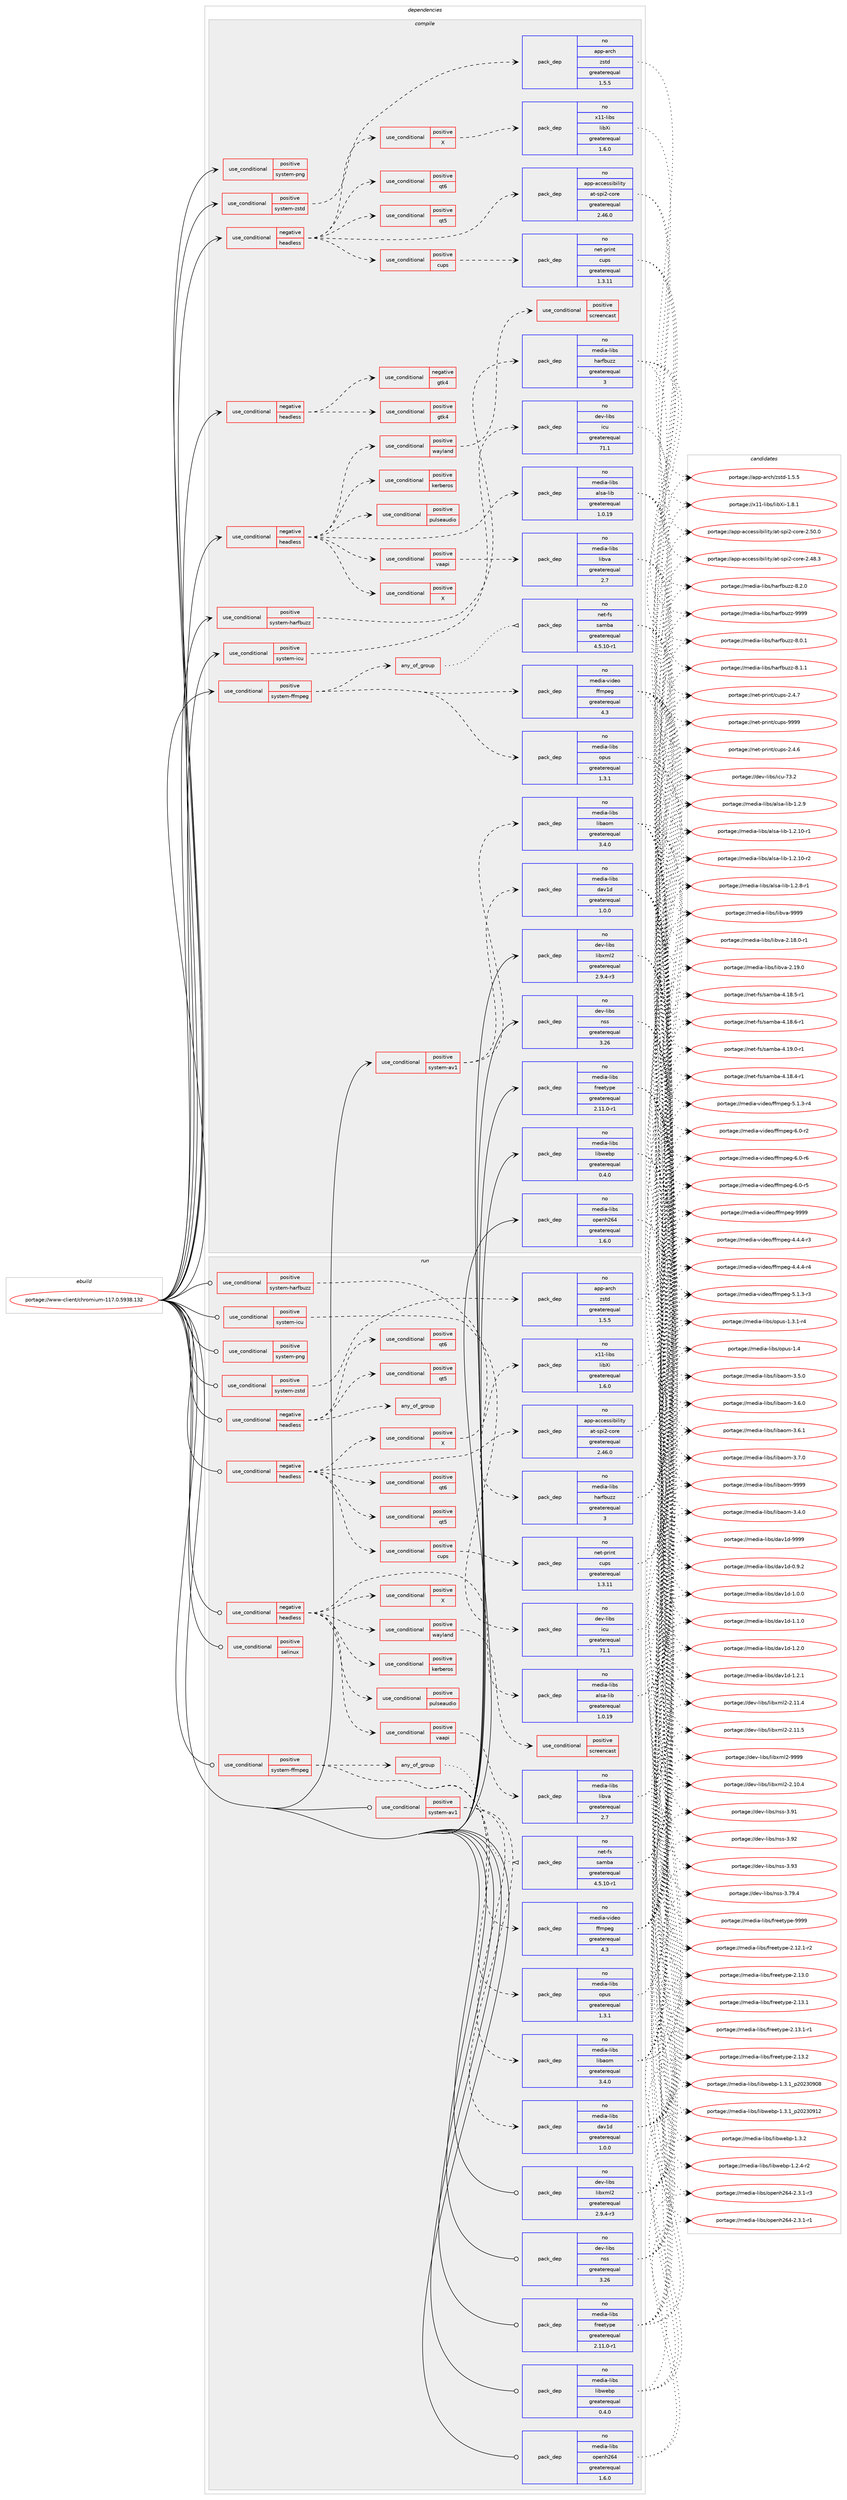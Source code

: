 digraph prolog {

# *************
# Graph options
# *************

newrank=true;
concentrate=true;
compound=true;
graph [rankdir=LR,fontname=Helvetica,fontsize=10,ranksep=1.5];#, ranksep=2.5, nodesep=0.2];
edge  [arrowhead=vee];
node  [fontname=Helvetica,fontsize=10];

# **********
# The ebuild
# **********

subgraph cluster_leftcol {
color=gray;
rank=same;
label=<<i>ebuild</i>>;
id [label="portage://www-client/chromium-117.0.5938.132", color=red, width=4, href="../www-client/chromium-117.0.5938.132.svg"];
}

# ****************
# The dependencies
# ****************

subgraph cluster_midcol {
color=gray;
label=<<i>dependencies</i>>;
subgraph cluster_compile {
fillcolor="#eeeeee";
style=filled;
label=<<i>compile</i>>;
subgraph cond284 {
dependency777 [label=<<TABLE BORDER="0" CELLBORDER="1" CELLSPACING="0" CELLPADDING="4"><TR><TD ROWSPAN="3" CELLPADDING="10">use_conditional</TD></TR><TR><TD>negative</TD></TR><TR><TD>headless</TD></TR></TABLE>>, shape=none, color=red];
subgraph cond285 {
dependency778 [label=<<TABLE BORDER="0" CELLBORDER="1" CELLSPACING="0" CELLPADDING="4"><TR><TD ROWSPAN="3" CELLPADDING="10">use_conditional</TD></TR><TR><TD>positive</TD></TR><TR><TD>X</TD></TR></TABLE>>, shape=none, color=red];
# *** BEGIN UNKNOWN DEPENDENCY TYPE (TODO) ***
# dependency778 -> package_dependency(portage://www-client/chromium-117.0.5938.132,install,no,x11-libs,libXcomposite,none,[,,],any_same_slot,[])
# *** END UNKNOWN DEPENDENCY TYPE (TODO) ***

# *** BEGIN UNKNOWN DEPENDENCY TYPE (TODO) ***
# dependency778 -> package_dependency(portage://www-client/chromium-117.0.5938.132,install,no,x11-libs,libXcursor,none,[,,],any_same_slot,[])
# *** END UNKNOWN DEPENDENCY TYPE (TODO) ***

# *** BEGIN UNKNOWN DEPENDENCY TYPE (TODO) ***
# dependency778 -> package_dependency(portage://www-client/chromium-117.0.5938.132,install,no,x11-libs,libXdamage,none,[,,],any_same_slot,[])
# *** END UNKNOWN DEPENDENCY TYPE (TODO) ***

# *** BEGIN UNKNOWN DEPENDENCY TYPE (TODO) ***
# dependency778 -> package_dependency(portage://www-client/chromium-117.0.5938.132,install,no,x11-libs,libXfixes,none,[,,],any_same_slot,[])
# *** END UNKNOWN DEPENDENCY TYPE (TODO) ***

subgraph pack441 {
dependency779 [label=<<TABLE BORDER="0" CELLBORDER="1" CELLSPACING="0" CELLPADDING="4" WIDTH="220"><TR><TD ROWSPAN="6" CELLPADDING="30">pack_dep</TD></TR><TR><TD WIDTH="110">no</TD></TR><TR><TD>x11-libs</TD></TR><TR><TD>libXi</TD></TR><TR><TD>greaterequal</TD></TR><TR><TD>1.6.0</TD></TR></TABLE>>, shape=none, color=blue];
}
dependency778:e -> dependency779:w [weight=20,style="dashed",arrowhead="vee"];
# *** BEGIN UNKNOWN DEPENDENCY TYPE (TODO) ***
# dependency778 -> package_dependency(portage://www-client/chromium-117.0.5938.132,install,no,x11-libs,libXrandr,none,[,,],any_same_slot,[])
# *** END UNKNOWN DEPENDENCY TYPE (TODO) ***

# *** BEGIN UNKNOWN DEPENDENCY TYPE (TODO) ***
# dependency778 -> package_dependency(portage://www-client/chromium-117.0.5938.132,install,no,x11-libs,libXrender,none,[,,],any_same_slot,[])
# *** END UNKNOWN DEPENDENCY TYPE (TODO) ***

# *** BEGIN UNKNOWN DEPENDENCY TYPE (TODO) ***
# dependency778 -> package_dependency(portage://www-client/chromium-117.0.5938.132,install,no,x11-libs,libXtst,none,[,,],any_same_slot,[])
# *** END UNKNOWN DEPENDENCY TYPE (TODO) ***

# *** BEGIN UNKNOWN DEPENDENCY TYPE (TODO) ***
# dependency778 -> package_dependency(portage://www-client/chromium-117.0.5938.132,install,no,x11-libs,libxshmfence,none,[,,],any_same_slot,[])
# *** END UNKNOWN DEPENDENCY TYPE (TODO) ***

}
dependency777:e -> dependency778:w [weight=20,style="dashed",arrowhead="vee"];
subgraph pack442 {
dependency780 [label=<<TABLE BORDER="0" CELLBORDER="1" CELLSPACING="0" CELLPADDING="4" WIDTH="220"><TR><TD ROWSPAN="6" CELLPADDING="30">pack_dep</TD></TR><TR><TD WIDTH="110">no</TD></TR><TR><TD>app-accessibility</TD></TR><TR><TD>at-spi2-core</TD></TR><TR><TD>greaterequal</TD></TR><TR><TD>2.46.0</TD></TR></TABLE>>, shape=none, color=blue];
}
dependency777:e -> dependency780:w [weight=20,style="dashed",arrowhead="vee"];
# *** BEGIN UNKNOWN DEPENDENCY TYPE (TODO) ***
# dependency777 -> package_dependency(portage://www-client/chromium-117.0.5938.132,install,no,media-libs,mesa,none,[,,],any_same_slot,[use(optenable(X),none),use(optenable(wayland),none)])
# *** END UNKNOWN DEPENDENCY TYPE (TODO) ***

subgraph cond286 {
dependency781 [label=<<TABLE BORDER="0" CELLBORDER="1" CELLSPACING="0" CELLPADDING="4"><TR><TD ROWSPAN="3" CELLPADDING="10">use_conditional</TD></TR><TR><TD>positive</TD></TR><TR><TD>cups</TD></TR></TABLE>>, shape=none, color=red];
subgraph pack443 {
dependency782 [label=<<TABLE BORDER="0" CELLBORDER="1" CELLSPACING="0" CELLPADDING="4" WIDTH="220"><TR><TD ROWSPAN="6" CELLPADDING="30">pack_dep</TD></TR><TR><TD WIDTH="110">no</TD></TR><TR><TD>net-print</TD></TR><TR><TD>cups</TD></TR><TR><TD>greaterequal</TD></TR><TR><TD>1.3.11</TD></TR></TABLE>>, shape=none, color=blue];
}
dependency781:e -> dependency782:w [weight=20,style="dashed",arrowhead="vee"];
}
dependency777:e -> dependency781:w [weight=20,style="dashed",arrowhead="vee"];
# *** BEGIN UNKNOWN DEPENDENCY TYPE (TODO) ***
# dependency777 -> package_dependency(portage://www-client/chromium-117.0.5938.132,install,no,virtual,udev,none,[,,],[],[])
# *** END UNKNOWN DEPENDENCY TYPE (TODO) ***

# *** BEGIN UNKNOWN DEPENDENCY TYPE (TODO) ***
# dependency777 -> package_dependency(portage://www-client/chromium-117.0.5938.132,install,no,x11-libs,cairo,none,[,,],any_same_slot,[])
# *** END UNKNOWN DEPENDENCY TYPE (TODO) ***

# *** BEGIN UNKNOWN DEPENDENCY TYPE (TODO) ***
# dependency777 -> package_dependency(portage://www-client/chromium-117.0.5938.132,install,no,x11-libs,gdk-pixbuf,none,[,,],[slot(2)],[])
# *** END UNKNOWN DEPENDENCY TYPE (TODO) ***

# *** BEGIN UNKNOWN DEPENDENCY TYPE (TODO) ***
# dependency777 -> package_dependency(portage://www-client/chromium-117.0.5938.132,install,no,x11-libs,pango,none,[,,],any_same_slot,[])
# *** END UNKNOWN DEPENDENCY TYPE (TODO) ***

subgraph cond287 {
dependency783 [label=<<TABLE BORDER="0" CELLBORDER="1" CELLSPACING="0" CELLPADDING="4"><TR><TD ROWSPAN="3" CELLPADDING="10">use_conditional</TD></TR><TR><TD>positive</TD></TR><TR><TD>qt5</TD></TR></TABLE>>, shape=none, color=red];
# *** BEGIN UNKNOWN DEPENDENCY TYPE (TODO) ***
# dependency783 -> package_dependency(portage://www-client/chromium-117.0.5938.132,install,no,dev-qt,qtcore,none,[,,],[slot(5)],[])
# *** END UNKNOWN DEPENDENCY TYPE (TODO) ***

# *** BEGIN UNKNOWN DEPENDENCY TYPE (TODO) ***
# dependency783 -> package_dependency(portage://www-client/chromium-117.0.5938.132,install,no,dev-qt,qtwidgets,none,[,,],[slot(5)],[])
# *** END UNKNOWN DEPENDENCY TYPE (TODO) ***

}
dependency777:e -> dependency783:w [weight=20,style="dashed",arrowhead="vee"];
subgraph cond288 {
dependency784 [label=<<TABLE BORDER="0" CELLBORDER="1" CELLSPACING="0" CELLPADDING="4"><TR><TD ROWSPAN="3" CELLPADDING="10">use_conditional</TD></TR><TR><TD>positive</TD></TR><TR><TD>qt6</TD></TR></TABLE>>, shape=none, color=red];
# *** BEGIN UNKNOWN DEPENDENCY TYPE (TODO) ***
# dependency784 -> package_dependency(portage://www-client/chromium-117.0.5938.132,install,no,dev-qt,qtbase,none,[,,],[slot(6)],[use(enable(gui),none),use(enable(widgets),none)])
# *** END UNKNOWN DEPENDENCY TYPE (TODO) ***

}
dependency777:e -> dependency784:w [weight=20,style="dashed",arrowhead="vee"];
}
id:e -> dependency777:w [weight=20,style="solid",arrowhead="vee"];
subgraph cond289 {
dependency785 [label=<<TABLE BORDER="0" CELLBORDER="1" CELLSPACING="0" CELLPADDING="4"><TR><TD ROWSPAN="3" CELLPADDING="10">use_conditional</TD></TR><TR><TD>negative</TD></TR><TR><TD>headless</TD></TR></TABLE>>, shape=none, color=red];
subgraph cond290 {
dependency786 [label=<<TABLE BORDER="0" CELLBORDER="1" CELLSPACING="0" CELLPADDING="4"><TR><TD ROWSPAN="3" CELLPADDING="10">use_conditional</TD></TR><TR><TD>positive</TD></TR><TR><TD>gtk4</TD></TR></TABLE>>, shape=none, color=red];
# *** BEGIN UNKNOWN DEPENDENCY TYPE (TODO) ***
# dependency786 -> package_dependency(portage://www-client/chromium-117.0.5938.132,install,no,gui-libs,gtk,none,[,,],[slot(4)],[use(optenable(X),none),use(optenable(wayland),none)])
# *** END UNKNOWN DEPENDENCY TYPE (TODO) ***

}
dependency785:e -> dependency786:w [weight=20,style="dashed",arrowhead="vee"];
subgraph cond291 {
dependency787 [label=<<TABLE BORDER="0" CELLBORDER="1" CELLSPACING="0" CELLPADDING="4"><TR><TD ROWSPAN="3" CELLPADDING="10">use_conditional</TD></TR><TR><TD>negative</TD></TR><TR><TD>gtk4</TD></TR></TABLE>>, shape=none, color=red];
# *** BEGIN UNKNOWN DEPENDENCY TYPE (TODO) ***
# dependency787 -> package_dependency(portage://www-client/chromium-117.0.5938.132,install,no,x11-libs,gtk+,none,[,,],[slot(3)],[use(optenable(X),none),use(optenable(wayland),none)])
# *** END UNKNOWN DEPENDENCY TYPE (TODO) ***

}
dependency785:e -> dependency787:w [weight=20,style="dashed",arrowhead="vee"];
}
id:e -> dependency785:w [weight=20,style="solid",arrowhead="vee"];
subgraph cond292 {
dependency788 [label=<<TABLE BORDER="0" CELLBORDER="1" CELLSPACING="0" CELLPADDING="4"><TR><TD ROWSPAN="3" CELLPADDING="10">use_conditional</TD></TR><TR><TD>negative</TD></TR><TR><TD>headless</TD></TR></TABLE>>, shape=none, color=red];
# *** BEGIN UNKNOWN DEPENDENCY TYPE (TODO) ***
# dependency788 -> package_dependency(portage://www-client/chromium-117.0.5938.132,install,no,dev-libs,glib,none,[,,],[slot(2)],[])
# *** END UNKNOWN DEPENDENCY TYPE (TODO) ***

subgraph pack444 {
dependency789 [label=<<TABLE BORDER="0" CELLBORDER="1" CELLSPACING="0" CELLPADDING="4" WIDTH="220"><TR><TD ROWSPAN="6" CELLPADDING="30">pack_dep</TD></TR><TR><TD WIDTH="110">no</TD></TR><TR><TD>media-libs</TD></TR><TR><TD>alsa-lib</TD></TR><TR><TD>greaterequal</TD></TR><TR><TD>1.0.19</TD></TR></TABLE>>, shape=none, color=blue];
}
dependency788:e -> dependency789:w [weight=20,style="dashed",arrowhead="vee"];
subgraph cond293 {
dependency790 [label=<<TABLE BORDER="0" CELLBORDER="1" CELLSPACING="0" CELLPADDING="4"><TR><TD ROWSPAN="3" CELLPADDING="10">use_conditional</TD></TR><TR><TD>positive</TD></TR><TR><TD>pulseaudio</TD></TR></TABLE>>, shape=none, color=red];
# *** BEGIN UNKNOWN DEPENDENCY TYPE (TODO) ***
# dependency790 -> package_dependency(portage://www-client/chromium-117.0.5938.132,install,no,media-libs,libpulse,none,[,,],any_same_slot,[])
# *** END UNKNOWN DEPENDENCY TYPE (TODO) ***

}
dependency788:e -> dependency790:w [weight=20,style="dashed",arrowhead="vee"];
# *** BEGIN UNKNOWN DEPENDENCY TYPE (TODO) ***
# dependency788 -> package_dependency(portage://www-client/chromium-117.0.5938.132,install,no,sys-apps,pciutils,none,[,,],any_same_slot,[])
# *** END UNKNOWN DEPENDENCY TYPE (TODO) ***

subgraph cond294 {
dependency791 [label=<<TABLE BORDER="0" CELLBORDER="1" CELLSPACING="0" CELLPADDING="4"><TR><TD ROWSPAN="3" CELLPADDING="10">use_conditional</TD></TR><TR><TD>positive</TD></TR><TR><TD>kerberos</TD></TR></TABLE>>, shape=none, color=red];
# *** BEGIN UNKNOWN DEPENDENCY TYPE (TODO) ***
# dependency791 -> package_dependency(portage://www-client/chromium-117.0.5938.132,install,no,virtual,krb5,none,[,,],[],[])
# *** END UNKNOWN DEPENDENCY TYPE (TODO) ***

}
dependency788:e -> dependency791:w [weight=20,style="dashed",arrowhead="vee"];
subgraph cond295 {
dependency792 [label=<<TABLE BORDER="0" CELLBORDER="1" CELLSPACING="0" CELLPADDING="4"><TR><TD ROWSPAN="3" CELLPADDING="10">use_conditional</TD></TR><TR><TD>positive</TD></TR><TR><TD>vaapi</TD></TR></TABLE>>, shape=none, color=red];
subgraph pack445 {
dependency793 [label=<<TABLE BORDER="0" CELLBORDER="1" CELLSPACING="0" CELLPADDING="4" WIDTH="220"><TR><TD ROWSPAN="6" CELLPADDING="30">pack_dep</TD></TR><TR><TD WIDTH="110">no</TD></TR><TR><TD>media-libs</TD></TR><TR><TD>libva</TD></TR><TR><TD>greaterequal</TD></TR><TR><TD>2.7</TD></TR></TABLE>>, shape=none, color=blue];
}
dependency792:e -> dependency793:w [weight=20,style="dashed",arrowhead="vee"];
}
dependency788:e -> dependency792:w [weight=20,style="dashed",arrowhead="vee"];
subgraph cond296 {
dependency794 [label=<<TABLE BORDER="0" CELLBORDER="1" CELLSPACING="0" CELLPADDING="4"><TR><TD ROWSPAN="3" CELLPADDING="10">use_conditional</TD></TR><TR><TD>positive</TD></TR><TR><TD>X</TD></TR></TABLE>>, shape=none, color=red];
# *** BEGIN UNKNOWN DEPENDENCY TYPE (TODO) ***
# dependency794 -> package_dependency(portage://www-client/chromium-117.0.5938.132,install,no,x11-libs,libX11,none,[,,],any_same_slot,[])
# *** END UNKNOWN DEPENDENCY TYPE (TODO) ***

# *** BEGIN UNKNOWN DEPENDENCY TYPE (TODO) ***
# dependency794 -> package_dependency(portage://www-client/chromium-117.0.5938.132,install,no,x11-libs,libXext,none,[,,],any_same_slot,[])
# *** END UNKNOWN DEPENDENCY TYPE (TODO) ***

# *** BEGIN UNKNOWN DEPENDENCY TYPE (TODO) ***
# dependency794 -> package_dependency(portage://www-client/chromium-117.0.5938.132,install,no,x11-libs,libxcb,none,[,,],any_same_slot,[])
# *** END UNKNOWN DEPENDENCY TYPE (TODO) ***

}
dependency788:e -> dependency794:w [weight=20,style="dashed",arrowhead="vee"];
# *** BEGIN UNKNOWN DEPENDENCY TYPE (TODO) ***
# dependency788 -> package_dependency(portage://www-client/chromium-117.0.5938.132,install,no,x11-libs,libxkbcommon,none,[,,],any_same_slot,[])
# *** END UNKNOWN DEPENDENCY TYPE (TODO) ***

subgraph cond297 {
dependency795 [label=<<TABLE BORDER="0" CELLBORDER="1" CELLSPACING="0" CELLPADDING="4"><TR><TD ROWSPAN="3" CELLPADDING="10">use_conditional</TD></TR><TR><TD>positive</TD></TR><TR><TD>wayland</TD></TR></TABLE>>, shape=none, color=red];
# *** BEGIN UNKNOWN DEPENDENCY TYPE (TODO) ***
# dependency795 -> package_dependency(portage://www-client/chromium-117.0.5938.132,install,no,dev-libs,libffi,none,[,,],any_same_slot,[])
# *** END UNKNOWN DEPENDENCY TYPE (TODO) ***

subgraph cond298 {
dependency796 [label=<<TABLE BORDER="0" CELLBORDER="1" CELLSPACING="0" CELLPADDING="4"><TR><TD ROWSPAN="3" CELLPADDING="10">use_conditional</TD></TR><TR><TD>positive</TD></TR><TR><TD>screencast</TD></TR></TABLE>>, shape=none, color=red];
# *** BEGIN UNKNOWN DEPENDENCY TYPE (TODO) ***
# dependency796 -> package_dependency(portage://www-client/chromium-117.0.5938.132,install,no,media-video,pipewire,none,[,,],any_same_slot,[])
# *** END UNKNOWN DEPENDENCY TYPE (TODO) ***

}
dependency795:e -> dependency796:w [weight=20,style="dashed",arrowhead="vee"];
}
dependency788:e -> dependency795:w [weight=20,style="dashed",arrowhead="vee"];
}
id:e -> dependency788:w [weight=20,style="solid",arrowhead="vee"];
subgraph cond299 {
dependency797 [label=<<TABLE BORDER="0" CELLBORDER="1" CELLSPACING="0" CELLPADDING="4"><TR><TD ROWSPAN="3" CELLPADDING="10">use_conditional</TD></TR><TR><TD>positive</TD></TR><TR><TD>system-av1</TD></TR></TABLE>>, shape=none, color=red];
subgraph pack446 {
dependency798 [label=<<TABLE BORDER="0" CELLBORDER="1" CELLSPACING="0" CELLPADDING="4" WIDTH="220"><TR><TD ROWSPAN="6" CELLPADDING="30">pack_dep</TD></TR><TR><TD WIDTH="110">no</TD></TR><TR><TD>media-libs</TD></TR><TR><TD>dav1d</TD></TR><TR><TD>greaterequal</TD></TR><TR><TD>1.0.0</TD></TR></TABLE>>, shape=none, color=blue];
}
dependency797:e -> dependency798:w [weight=20,style="dashed",arrowhead="vee"];
subgraph pack447 {
dependency799 [label=<<TABLE BORDER="0" CELLBORDER="1" CELLSPACING="0" CELLPADDING="4" WIDTH="220"><TR><TD ROWSPAN="6" CELLPADDING="30">pack_dep</TD></TR><TR><TD WIDTH="110">no</TD></TR><TR><TD>media-libs</TD></TR><TR><TD>libaom</TD></TR><TR><TD>greaterequal</TD></TR><TR><TD>3.4.0</TD></TR></TABLE>>, shape=none, color=blue];
}
dependency797:e -> dependency799:w [weight=20,style="dashed",arrowhead="vee"];
}
id:e -> dependency797:w [weight=20,style="solid",arrowhead="vee"];
subgraph cond300 {
dependency800 [label=<<TABLE BORDER="0" CELLBORDER="1" CELLSPACING="0" CELLPADDING="4"><TR><TD ROWSPAN="3" CELLPADDING="10">use_conditional</TD></TR><TR><TD>positive</TD></TR><TR><TD>system-ffmpeg</TD></TR></TABLE>>, shape=none, color=red];
subgraph pack448 {
dependency801 [label=<<TABLE BORDER="0" CELLBORDER="1" CELLSPACING="0" CELLPADDING="4" WIDTH="220"><TR><TD ROWSPAN="6" CELLPADDING="30">pack_dep</TD></TR><TR><TD WIDTH="110">no</TD></TR><TR><TD>media-video</TD></TR><TR><TD>ffmpeg</TD></TR><TR><TD>greaterequal</TD></TR><TR><TD>4.3</TD></TR></TABLE>>, shape=none, color=blue];
}
dependency800:e -> dependency801:w [weight=20,style="dashed",arrowhead="vee"];
subgraph any54 {
dependency802 [label=<<TABLE BORDER="0" CELLBORDER="1" CELLSPACING="0" CELLPADDING="4"><TR><TD CELLPADDING="10">any_of_group</TD></TR></TABLE>>, shape=none, color=red];# *** BEGIN UNKNOWN DEPENDENCY TYPE (TODO) ***
# dependency802 -> package_dependency(portage://www-client/chromium-117.0.5938.132,install,no,media-video,ffmpeg,none,[,,],[],[use(disable(samba),none)])
# *** END UNKNOWN DEPENDENCY TYPE (TODO) ***

subgraph pack449 {
dependency803 [label=<<TABLE BORDER="0" CELLBORDER="1" CELLSPACING="0" CELLPADDING="4" WIDTH="220"><TR><TD ROWSPAN="6" CELLPADDING="30">pack_dep</TD></TR><TR><TD WIDTH="110">no</TD></TR><TR><TD>net-fs</TD></TR><TR><TD>samba</TD></TR><TR><TD>greaterequal</TD></TR><TR><TD>4.5.10-r1</TD></TR></TABLE>>, shape=none, color=blue];
}
dependency802:e -> dependency803:w [weight=20,style="dotted",arrowhead="oinv"];
}
dependency800:e -> dependency802:w [weight=20,style="dashed",arrowhead="vee"];
subgraph pack450 {
dependency804 [label=<<TABLE BORDER="0" CELLBORDER="1" CELLSPACING="0" CELLPADDING="4" WIDTH="220"><TR><TD ROWSPAN="6" CELLPADDING="30">pack_dep</TD></TR><TR><TD WIDTH="110">no</TD></TR><TR><TD>media-libs</TD></TR><TR><TD>opus</TD></TR><TR><TD>greaterequal</TD></TR><TR><TD>1.3.1</TD></TR></TABLE>>, shape=none, color=blue];
}
dependency800:e -> dependency804:w [weight=20,style="dashed",arrowhead="vee"];
}
id:e -> dependency800:w [weight=20,style="solid",arrowhead="vee"];
subgraph cond301 {
dependency805 [label=<<TABLE BORDER="0" CELLBORDER="1" CELLSPACING="0" CELLPADDING="4"><TR><TD ROWSPAN="3" CELLPADDING="10">use_conditional</TD></TR><TR><TD>positive</TD></TR><TR><TD>system-harfbuzz</TD></TR></TABLE>>, shape=none, color=red];
subgraph pack451 {
dependency806 [label=<<TABLE BORDER="0" CELLBORDER="1" CELLSPACING="0" CELLPADDING="4" WIDTH="220"><TR><TD ROWSPAN="6" CELLPADDING="30">pack_dep</TD></TR><TR><TD WIDTH="110">no</TD></TR><TR><TD>media-libs</TD></TR><TR><TD>harfbuzz</TD></TR><TR><TD>greaterequal</TD></TR><TR><TD>3</TD></TR></TABLE>>, shape=none, color=blue];
}
dependency805:e -> dependency806:w [weight=20,style="dashed",arrowhead="vee"];
}
id:e -> dependency805:w [weight=20,style="solid",arrowhead="vee"];
subgraph cond302 {
dependency807 [label=<<TABLE BORDER="0" CELLBORDER="1" CELLSPACING="0" CELLPADDING="4"><TR><TD ROWSPAN="3" CELLPADDING="10">use_conditional</TD></TR><TR><TD>positive</TD></TR><TR><TD>system-icu</TD></TR></TABLE>>, shape=none, color=red];
subgraph pack452 {
dependency808 [label=<<TABLE BORDER="0" CELLBORDER="1" CELLSPACING="0" CELLPADDING="4" WIDTH="220"><TR><TD ROWSPAN="6" CELLPADDING="30">pack_dep</TD></TR><TR><TD WIDTH="110">no</TD></TR><TR><TD>dev-libs</TD></TR><TR><TD>icu</TD></TR><TR><TD>greaterequal</TD></TR><TR><TD>71.1</TD></TR></TABLE>>, shape=none, color=blue];
}
dependency807:e -> dependency808:w [weight=20,style="dashed",arrowhead="vee"];
}
id:e -> dependency807:w [weight=20,style="solid",arrowhead="vee"];
subgraph cond303 {
dependency809 [label=<<TABLE BORDER="0" CELLBORDER="1" CELLSPACING="0" CELLPADDING="4"><TR><TD ROWSPAN="3" CELLPADDING="10">use_conditional</TD></TR><TR><TD>positive</TD></TR><TR><TD>system-png</TD></TR></TABLE>>, shape=none, color=red];
# *** BEGIN UNKNOWN DEPENDENCY TYPE (TODO) ***
# dependency809 -> package_dependency(portage://www-client/chromium-117.0.5938.132,install,no,media-libs,libpng,none,[,,],any_same_slot,[use(disable(apng),negative)])
# *** END UNKNOWN DEPENDENCY TYPE (TODO) ***

}
id:e -> dependency809:w [weight=20,style="solid",arrowhead="vee"];
subgraph cond304 {
dependency810 [label=<<TABLE BORDER="0" CELLBORDER="1" CELLSPACING="0" CELLPADDING="4"><TR><TD ROWSPAN="3" CELLPADDING="10">use_conditional</TD></TR><TR><TD>positive</TD></TR><TR><TD>system-zstd</TD></TR></TABLE>>, shape=none, color=red];
subgraph pack453 {
dependency811 [label=<<TABLE BORDER="0" CELLBORDER="1" CELLSPACING="0" CELLPADDING="4" WIDTH="220"><TR><TD ROWSPAN="6" CELLPADDING="30">pack_dep</TD></TR><TR><TD WIDTH="110">no</TD></TR><TR><TD>app-arch</TD></TR><TR><TD>zstd</TD></TR><TR><TD>greaterequal</TD></TR><TR><TD>1.5.5</TD></TR></TABLE>>, shape=none, color=blue];
}
dependency810:e -> dependency811:w [weight=20,style="dashed",arrowhead="vee"];
}
id:e -> dependency810:w [weight=20,style="solid",arrowhead="vee"];
# *** BEGIN UNKNOWN DEPENDENCY TYPE (TODO) ***
# id -> package_dependency(portage://www-client/chromium-117.0.5938.132,install,no,app-arch,bzip2,none,[,,],any_same_slot,[])
# *** END UNKNOWN DEPENDENCY TYPE (TODO) ***

# *** BEGIN UNKNOWN DEPENDENCY TYPE (TODO) ***
# id -> package_dependency(portage://www-client/chromium-117.0.5938.132,install,no,dev-libs,expat,none,[,,],any_same_slot,[])
# *** END UNKNOWN DEPENDENCY TYPE (TODO) ***

subgraph pack454 {
dependency812 [label=<<TABLE BORDER="0" CELLBORDER="1" CELLSPACING="0" CELLPADDING="4" WIDTH="220"><TR><TD ROWSPAN="6" CELLPADDING="30">pack_dep</TD></TR><TR><TD WIDTH="110">no</TD></TR><TR><TD>dev-libs</TD></TR><TR><TD>libxml2</TD></TR><TR><TD>greaterequal</TD></TR><TR><TD>2.9.4-r3</TD></TR></TABLE>>, shape=none, color=blue];
}
id:e -> dependency812:w [weight=20,style="solid",arrowhead="vee"];
# *** BEGIN UNKNOWN DEPENDENCY TYPE (TODO) ***
# id -> package_dependency(portage://www-client/chromium-117.0.5938.132,install,no,dev-libs,libxslt,none,[,,],any_same_slot,[])
# *** END UNKNOWN DEPENDENCY TYPE (TODO) ***

# *** BEGIN UNKNOWN DEPENDENCY TYPE (TODO) ***
# id -> package_dependency(portage://www-client/chromium-117.0.5938.132,install,no,dev-libs,nspr,none,[,,],any_same_slot,[])
# *** END UNKNOWN DEPENDENCY TYPE (TODO) ***

subgraph pack455 {
dependency813 [label=<<TABLE BORDER="0" CELLBORDER="1" CELLSPACING="0" CELLPADDING="4" WIDTH="220"><TR><TD ROWSPAN="6" CELLPADDING="30">pack_dep</TD></TR><TR><TD WIDTH="110">no</TD></TR><TR><TD>dev-libs</TD></TR><TR><TD>nss</TD></TR><TR><TD>greaterequal</TD></TR><TR><TD>3.26</TD></TR></TABLE>>, shape=none, color=blue];
}
id:e -> dependency813:w [weight=20,style="solid",arrowhead="vee"];
# *** BEGIN UNKNOWN DEPENDENCY TYPE (TODO) ***
# id -> package_dependency(portage://www-client/chromium-117.0.5938.132,install,no,media-libs,flac,none,[,,],any_same_slot,[])
# *** END UNKNOWN DEPENDENCY TYPE (TODO) ***

# *** BEGIN UNKNOWN DEPENDENCY TYPE (TODO) ***
# id -> package_dependency(portage://www-client/chromium-117.0.5938.132,install,no,media-libs,fontconfig,none,[,,],any_same_slot,[])
# *** END UNKNOWN DEPENDENCY TYPE (TODO) ***

subgraph pack456 {
dependency814 [label=<<TABLE BORDER="0" CELLBORDER="1" CELLSPACING="0" CELLPADDING="4" WIDTH="220"><TR><TD ROWSPAN="6" CELLPADDING="30">pack_dep</TD></TR><TR><TD WIDTH="110">no</TD></TR><TR><TD>media-libs</TD></TR><TR><TD>freetype</TD></TR><TR><TD>greaterequal</TD></TR><TR><TD>2.11.0-r1</TD></TR></TABLE>>, shape=none, color=blue];
}
id:e -> dependency814:w [weight=20,style="solid",arrowhead="vee"];
# *** BEGIN UNKNOWN DEPENDENCY TYPE (TODO) ***
# id -> package_dependency(portage://www-client/chromium-117.0.5938.132,install,no,media-libs,libjpeg-turbo,none,[,,],any_same_slot,[])
# *** END UNKNOWN DEPENDENCY TYPE (TODO) ***

subgraph pack457 {
dependency815 [label=<<TABLE BORDER="0" CELLBORDER="1" CELLSPACING="0" CELLPADDING="4" WIDTH="220"><TR><TD ROWSPAN="6" CELLPADDING="30">pack_dep</TD></TR><TR><TD WIDTH="110">no</TD></TR><TR><TD>media-libs</TD></TR><TR><TD>libwebp</TD></TR><TR><TD>greaterequal</TD></TR><TR><TD>0.4.0</TD></TR></TABLE>>, shape=none, color=blue];
}
id:e -> dependency815:w [weight=20,style="solid",arrowhead="vee"];
# *** BEGIN UNKNOWN DEPENDENCY TYPE (TODO) ***
# id -> package_dependency(portage://www-client/chromium-117.0.5938.132,install,no,media-libs,mesa,none,[,,],any_same_slot,[use(enable(gbm),positive)])
# *** END UNKNOWN DEPENDENCY TYPE (TODO) ***

subgraph pack458 {
dependency816 [label=<<TABLE BORDER="0" CELLBORDER="1" CELLSPACING="0" CELLPADDING="4" WIDTH="220"><TR><TD ROWSPAN="6" CELLPADDING="30">pack_dep</TD></TR><TR><TD WIDTH="110">no</TD></TR><TR><TD>media-libs</TD></TR><TR><TD>openh264</TD></TR><TR><TD>greaterequal</TD></TR><TR><TD>1.6.0</TD></TR></TABLE>>, shape=none, color=blue];
}
id:e -> dependency816:w [weight=20,style="solid",arrowhead="vee"];
# *** BEGIN UNKNOWN DEPENDENCY TYPE (TODO) ***
# id -> package_dependency(portage://www-client/chromium-117.0.5938.132,install,no,net-misc,curl,none,[,,],[],[use(enable(ssl),none)])
# *** END UNKNOWN DEPENDENCY TYPE (TODO) ***

# *** BEGIN UNKNOWN DEPENDENCY TYPE (TODO) ***
# id -> package_dependency(portage://www-client/chromium-117.0.5938.132,install,no,sys-apps,dbus,none,[,,],any_same_slot,[])
# *** END UNKNOWN DEPENDENCY TYPE (TODO) ***

# *** BEGIN UNKNOWN DEPENDENCY TYPE (TODO) ***
# id -> package_dependency(portage://www-client/chromium-117.0.5938.132,install,no,sys-libs,zlib,none,[,,],any_same_slot,[])
# *** END UNKNOWN DEPENDENCY TYPE (TODO) ***

# *** BEGIN UNKNOWN DEPENDENCY TYPE (TODO) ***
# id -> package_dependency(portage://www-client/chromium-117.0.5938.132,install,no,sys-libs,zlib,none,[,,],any_same_slot,[use(enable(minizip),none)])
# *** END UNKNOWN DEPENDENCY TYPE (TODO) ***

# *** BEGIN UNKNOWN DEPENDENCY TYPE (TODO) ***
# id -> package_dependency(portage://www-client/chromium-117.0.5938.132,install,no,x11-libs,libdrm,none,[,,],any_same_slot,[])
# *** END UNKNOWN DEPENDENCY TYPE (TODO) ***

# *** BEGIN UNKNOWN DEPENDENCY TYPE (TODO) ***
# id -> package_dependency(portage://www-client/chromium-117.0.5938.132,install,strong,sys-devel,llvm,none,[,,],[slot(0)],[])
# *** END UNKNOWN DEPENDENCY TYPE (TODO) ***

}
subgraph cluster_compileandrun {
fillcolor="#eeeeee";
style=filled;
label=<<i>compile and run</i>>;
}
subgraph cluster_run {
fillcolor="#eeeeee";
style=filled;
label=<<i>run</i>>;
subgraph cond305 {
dependency817 [label=<<TABLE BORDER="0" CELLBORDER="1" CELLSPACING="0" CELLPADDING="4"><TR><TD ROWSPAN="3" CELLPADDING="10">use_conditional</TD></TR><TR><TD>negative</TD></TR><TR><TD>headless</TD></TR></TABLE>>, shape=none, color=red];
subgraph any55 {
dependency818 [label=<<TABLE BORDER="0" CELLBORDER="1" CELLSPACING="0" CELLPADDING="4"><TR><TD CELLPADDING="10">any_of_group</TD></TR></TABLE>>, shape=none, color=red];# *** BEGIN UNKNOWN DEPENDENCY TYPE (TODO) ***
# dependency818 -> package_dependency(portage://www-client/chromium-117.0.5938.132,run,no,x11-libs,gtk+,none,[,,],[slot(3)],[use(optenable(X),none),use(optenable(wayland),none)])
# *** END UNKNOWN DEPENDENCY TYPE (TODO) ***

# *** BEGIN UNKNOWN DEPENDENCY TYPE (TODO) ***
# dependency818 -> package_dependency(portage://www-client/chromium-117.0.5938.132,run,no,gui-libs,gtk,none,[,,],[slot(4)],[use(optenable(X),none),use(optenable(wayland),none)])
# *** END UNKNOWN DEPENDENCY TYPE (TODO) ***

}
dependency817:e -> dependency818:w [weight=20,style="dashed",arrowhead="vee"];
subgraph cond306 {
dependency819 [label=<<TABLE BORDER="0" CELLBORDER="1" CELLSPACING="0" CELLPADDING="4"><TR><TD ROWSPAN="3" CELLPADDING="10">use_conditional</TD></TR><TR><TD>positive</TD></TR><TR><TD>qt5</TD></TR></TABLE>>, shape=none, color=red];
# *** BEGIN UNKNOWN DEPENDENCY TYPE (TODO) ***
# dependency819 -> package_dependency(portage://www-client/chromium-117.0.5938.132,run,no,dev-qt,qtgui,none,[,,],[slot(5)],[use(optenable(X),none),use(optenable(wayland),none)])
# *** END UNKNOWN DEPENDENCY TYPE (TODO) ***

}
dependency817:e -> dependency819:w [weight=20,style="dashed",arrowhead="vee"];
subgraph cond307 {
dependency820 [label=<<TABLE BORDER="0" CELLBORDER="1" CELLSPACING="0" CELLPADDING="4"><TR><TD ROWSPAN="3" CELLPADDING="10">use_conditional</TD></TR><TR><TD>positive</TD></TR><TR><TD>qt6</TD></TR></TABLE>>, shape=none, color=red];
# *** BEGIN UNKNOWN DEPENDENCY TYPE (TODO) ***
# dependency820 -> package_dependency(portage://www-client/chromium-117.0.5938.132,run,no,dev-qt,qtbase,none,[,,],[slot(6)],[use(optenable(X),none),use(optenable(wayland),none)])
# *** END UNKNOWN DEPENDENCY TYPE (TODO) ***

}
dependency817:e -> dependency820:w [weight=20,style="dashed",arrowhead="vee"];
}
id:e -> dependency817:w [weight=20,style="solid",arrowhead="odot"];
subgraph cond308 {
dependency821 [label=<<TABLE BORDER="0" CELLBORDER="1" CELLSPACING="0" CELLPADDING="4"><TR><TD ROWSPAN="3" CELLPADDING="10">use_conditional</TD></TR><TR><TD>negative</TD></TR><TR><TD>headless</TD></TR></TABLE>>, shape=none, color=red];
subgraph cond309 {
dependency822 [label=<<TABLE BORDER="0" CELLBORDER="1" CELLSPACING="0" CELLPADDING="4"><TR><TD ROWSPAN="3" CELLPADDING="10">use_conditional</TD></TR><TR><TD>positive</TD></TR><TR><TD>X</TD></TR></TABLE>>, shape=none, color=red];
# *** BEGIN UNKNOWN DEPENDENCY TYPE (TODO) ***
# dependency822 -> package_dependency(portage://www-client/chromium-117.0.5938.132,run,no,x11-libs,libXcomposite,none,[,,],any_same_slot,[])
# *** END UNKNOWN DEPENDENCY TYPE (TODO) ***

# *** BEGIN UNKNOWN DEPENDENCY TYPE (TODO) ***
# dependency822 -> package_dependency(portage://www-client/chromium-117.0.5938.132,run,no,x11-libs,libXcursor,none,[,,],any_same_slot,[])
# *** END UNKNOWN DEPENDENCY TYPE (TODO) ***

# *** BEGIN UNKNOWN DEPENDENCY TYPE (TODO) ***
# dependency822 -> package_dependency(portage://www-client/chromium-117.0.5938.132,run,no,x11-libs,libXdamage,none,[,,],any_same_slot,[])
# *** END UNKNOWN DEPENDENCY TYPE (TODO) ***

# *** BEGIN UNKNOWN DEPENDENCY TYPE (TODO) ***
# dependency822 -> package_dependency(portage://www-client/chromium-117.0.5938.132,run,no,x11-libs,libXfixes,none,[,,],any_same_slot,[])
# *** END UNKNOWN DEPENDENCY TYPE (TODO) ***

subgraph pack459 {
dependency823 [label=<<TABLE BORDER="0" CELLBORDER="1" CELLSPACING="0" CELLPADDING="4" WIDTH="220"><TR><TD ROWSPAN="6" CELLPADDING="30">pack_dep</TD></TR><TR><TD WIDTH="110">no</TD></TR><TR><TD>x11-libs</TD></TR><TR><TD>libXi</TD></TR><TR><TD>greaterequal</TD></TR><TR><TD>1.6.0</TD></TR></TABLE>>, shape=none, color=blue];
}
dependency822:e -> dependency823:w [weight=20,style="dashed",arrowhead="vee"];
# *** BEGIN UNKNOWN DEPENDENCY TYPE (TODO) ***
# dependency822 -> package_dependency(portage://www-client/chromium-117.0.5938.132,run,no,x11-libs,libXrandr,none,[,,],any_same_slot,[])
# *** END UNKNOWN DEPENDENCY TYPE (TODO) ***

# *** BEGIN UNKNOWN DEPENDENCY TYPE (TODO) ***
# dependency822 -> package_dependency(portage://www-client/chromium-117.0.5938.132,run,no,x11-libs,libXrender,none,[,,],any_same_slot,[])
# *** END UNKNOWN DEPENDENCY TYPE (TODO) ***

# *** BEGIN UNKNOWN DEPENDENCY TYPE (TODO) ***
# dependency822 -> package_dependency(portage://www-client/chromium-117.0.5938.132,run,no,x11-libs,libXtst,none,[,,],any_same_slot,[])
# *** END UNKNOWN DEPENDENCY TYPE (TODO) ***

# *** BEGIN UNKNOWN DEPENDENCY TYPE (TODO) ***
# dependency822 -> package_dependency(portage://www-client/chromium-117.0.5938.132,run,no,x11-libs,libxshmfence,none,[,,],any_same_slot,[])
# *** END UNKNOWN DEPENDENCY TYPE (TODO) ***

}
dependency821:e -> dependency822:w [weight=20,style="dashed",arrowhead="vee"];
subgraph pack460 {
dependency824 [label=<<TABLE BORDER="0" CELLBORDER="1" CELLSPACING="0" CELLPADDING="4" WIDTH="220"><TR><TD ROWSPAN="6" CELLPADDING="30">pack_dep</TD></TR><TR><TD WIDTH="110">no</TD></TR><TR><TD>app-accessibility</TD></TR><TR><TD>at-spi2-core</TD></TR><TR><TD>greaterequal</TD></TR><TR><TD>2.46.0</TD></TR></TABLE>>, shape=none, color=blue];
}
dependency821:e -> dependency824:w [weight=20,style="dashed",arrowhead="vee"];
# *** BEGIN UNKNOWN DEPENDENCY TYPE (TODO) ***
# dependency821 -> package_dependency(portage://www-client/chromium-117.0.5938.132,run,no,media-libs,mesa,none,[,,],any_same_slot,[use(optenable(X),none),use(optenable(wayland),none)])
# *** END UNKNOWN DEPENDENCY TYPE (TODO) ***

subgraph cond310 {
dependency825 [label=<<TABLE BORDER="0" CELLBORDER="1" CELLSPACING="0" CELLPADDING="4"><TR><TD ROWSPAN="3" CELLPADDING="10">use_conditional</TD></TR><TR><TD>positive</TD></TR><TR><TD>cups</TD></TR></TABLE>>, shape=none, color=red];
subgraph pack461 {
dependency826 [label=<<TABLE BORDER="0" CELLBORDER="1" CELLSPACING="0" CELLPADDING="4" WIDTH="220"><TR><TD ROWSPAN="6" CELLPADDING="30">pack_dep</TD></TR><TR><TD WIDTH="110">no</TD></TR><TR><TD>net-print</TD></TR><TR><TD>cups</TD></TR><TR><TD>greaterequal</TD></TR><TR><TD>1.3.11</TD></TR></TABLE>>, shape=none, color=blue];
}
dependency825:e -> dependency826:w [weight=20,style="dashed",arrowhead="vee"];
}
dependency821:e -> dependency825:w [weight=20,style="dashed",arrowhead="vee"];
# *** BEGIN UNKNOWN DEPENDENCY TYPE (TODO) ***
# dependency821 -> package_dependency(portage://www-client/chromium-117.0.5938.132,run,no,virtual,udev,none,[,,],[],[])
# *** END UNKNOWN DEPENDENCY TYPE (TODO) ***

# *** BEGIN UNKNOWN DEPENDENCY TYPE (TODO) ***
# dependency821 -> package_dependency(portage://www-client/chromium-117.0.5938.132,run,no,x11-libs,cairo,none,[,,],any_same_slot,[])
# *** END UNKNOWN DEPENDENCY TYPE (TODO) ***

# *** BEGIN UNKNOWN DEPENDENCY TYPE (TODO) ***
# dependency821 -> package_dependency(portage://www-client/chromium-117.0.5938.132,run,no,x11-libs,gdk-pixbuf,none,[,,],[slot(2)],[])
# *** END UNKNOWN DEPENDENCY TYPE (TODO) ***

# *** BEGIN UNKNOWN DEPENDENCY TYPE (TODO) ***
# dependency821 -> package_dependency(portage://www-client/chromium-117.0.5938.132,run,no,x11-libs,pango,none,[,,],any_same_slot,[])
# *** END UNKNOWN DEPENDENCY TYPE (TODO) ***

subgraph cond311 {
dependency827 [label=<<TABLE BORDER="0" CELLBORDER="1" CELLSPACING="0" CELLPADDING="4"><TR><TD ROWSPAN="3" CELLPADDING="10">use_conditional</TD></TR><TR><TD>positive</TD></TR><TR><TD>qt5</TD></TR></TABLE>>, shape=none, color=red];
# *** BEGIN UNKNOWN DEPENDENCY TYPE (TODO) ***
# dependency827 -> package_dependency(portage://www-client/chromium-117.0.5938.132,run,no,dev-qt,qtcore,none,[,,],[slot(5)],[])
# *** END UNKNOWN DEPENDENCY TYPE (TODO) ***

# *** BEGIN UNKNOWN DEPENDENCY TYPE (TODO) ***
# dependency827 -> package_dependency(portage://www-client/chromium-117.0.5938.132,run,no,dev-qt,qtwidgets,none,[,,],[slot(5)],[])
# *** END UNKNOWN DEPENDENCY TYPE (TODO) ***

}
dependency821:e -> dependency827:w [weight=20,style="dashed",arrowhead="vee"];
subgraph cond312 {
dependency828 [label=<<TABLE BORDER="0" CELLBORDER="1" CELLSPACING="0" CELLPADDING="4"><TR><TD ROWSPAN="3" CELLPADDING="10">use_conditional</TD></TR><TR><TD>positive</TD></TR><TR><TD>qt6</TD></TR></TABLE>>, shape=none, color=red];
# *** BEGIN UNKNOWN DEPENDENCY TYPE (TODO) ***
# dependency828 -> package_dependency(portage://www-client/chromium-117.0.5938.132,run,no,dev-qt,qtbase,none,[,,],[slot(6)],[use(enable(gui),none),use(enable(widgets),none)])
# *** END UNKNOWN DEPENDENCY TYPE (TODO) ***

}
dependency821:e -> dependency828:w [weight=20,style="dashed",arrowhead="vee"];
}
id:e -> dependency821:w [weight=20,style="solid",arrowhead="odot"];
subgraph cond313 {
dependency829 [label=<<TABLE BORDER="0" CELLBORDER="1" CELLSPACING="0" CELLPADDING="4"><TR><TD ROWSPAN="3" CELLPADDING="10">use_conditional</TD></TR><TR><TD>negative</TD></TR><TR><TD>headless</TD></TR></TABLE>>, shape=none, color=red];
# *** BEGIN UNKNOWN DEPENDENCY TYPE (TODO) ***
# dependency829 -> package_dependency(portage://www-client/chromium-117.0.5938.132,run,no,dev-libs,glib,none,[,,],[slot(2)],[])
# *** END UNKNOWN DEPENDENCY TYPE (TODO) ***

subgraph pack462 {
dependency830 [label=<<TABLE BORDER="0" CELLBORDER="1" CELLSPACING="0" CELLPADDING="4" WIDTH="220"><TR><TD ROWSPAN="6" CELLPADDING="30">pack_dep</TD></TR><TR><TD WIDTH="110">no</TD></TR><TR><TD>media-libs</TD></TR><TR><TD>alsa-lib</TD></TR><TR><TD>greaterequal</TD></TR><TR><TD>1.0.19</TD></TR></TABLE>>, shape=none, color=blue];
}
dependency829:e -> dependency830:w [weight=20,style="dashed",arrowhead="vee"];
subgraph cond314 {
dependency831 [label=<<TABLE BORDER="0" CELLBORDER="1" CELLSPACING="0" CELLPADDING="4"><TR><TD ROWSPAN="3" CELLPADDING="10">use_conditional</TD></TR><TR><TD>positive</TD></TR><TR><TD>pulseaudio</TD></TR></TABLE>>, shape=none, color=red];
# *** BEGIN UNKNOWN DEPENDENCY TYPE (TODO) ***
# dependency831 -> package_dependency(portage://www-client/chromium-117.0.5938.132,run,no,media-libs,libpulse,none,[,,],any_same_slot,[])
# *** END UNKNOWN DEPENDENCY TYPE (TODO) ***

}
dependency829:e -> dependency831:w [weight=20,style="dashed",arrowhead="vee"];
# *** BEGIN UNKNOWN DEPENDENCY TYPE (TODO) ***
# dependency829 -> package_dependency(portage://www-client/chromium-117.0.5938.132,run,no,sys-apps,pciutils,none,[,,],any_same_slot,[])
# *** END UNKNOWN DEPENDENCY TYPE (TODO) ***

subgraph cond315 {
dependency832 [label=<<TABLE BORDER="0" CELLBORDER="1" CELLSPACING="0" CELLPADDING="4"><TR><TD ROWSPAN="3" CELLPADDING="10">use_conditional</TD></TR><TR><TD>positive</TD></TR><TR><TD>kerberos</TD></TR></TABLE>>, shape=none, color=red];
# *** BEGIN UNKNOWN DEPENDENCY TYPE (TODO) ***
# dependency832 -> package_dependency(portage://www-client/chromium-117.0.5938.132,run,no,virtual,krb5,none,[,,],[],[])
# *** END UNKNOWN DEPENDENCY TYPE (TODO) ***

}
dependency829:e -> dependency832:w [weight=20,style="dashed",arrowhead="vee"];
subgraph cond316 {
dependency833 [label=<<TABLE BORDER="0" CELLBORDER="1" CELLSPACING="0" CELLPADDING="4"><TR><TD ROWSPAN="3" CELLPADDING="10">use_conditional</TD></TR><TR><TD>positive</TD></TR><TR><TD>vaapi</TD></TR></TABLE>>, shape=none, color=red];
subgraph pack463 {
dependency834 [label=<<TABLE BORDER="0" CELLBORDER="1" CELLSPACING="0" CELLPADDING="4" WIDTH="220"><TR><TD ROWSPAN="6" CELLPADDING="30">pack_dep</TD></TR><TR><TD WIDTH="110">no</TD></TR><TR><TD>media-libs</TD></TR><TR><TD>libva</TD></TR><TR><TD>greaterequal</TD></TR><TR><TD>2.7</TD></TR></TABLE>>, shape=none, color=blue];
}
dependency833:e -> dependency834:w [weight=20,style="dashed",arrowhead="vee"];
}
dependency829:e -> dependency833:w [weight=20,style="dashed",arrowhead="vee"];
subgraph cond317 {
dependency835 [label=<<TABLE BORDER="0" CELLBORDER="1" CELLSPACING="0" CELLPADDING="4"><TR><TD ROWSPAN="3" CELLPADDING="10">use_conditional</TD></TR><TR><TD>positive</TD></TR><TR><TD>X</TD></TR></TABLE>>, shape=none, color=red];
# *** BEGIN UNKNOWN DEPENDENCY TYPE (TODO) ***
# dependency835 -> package_dependency(portage://www-client/chromium-117.0.5938.132,run,no,x11-libs,libX11,none,[,,],any_same_slot,[])
# *** END UNKNOWN DEPENDENCY TYPE (TODO) ***

# *** BEGIN UNKNOWN DEPENDENCY TYPE (TODO) ***
# dependency835 -> package_dependency(portage://www-client/chromium-117.0.5938.132,run,no,x11-libs,libXext,none,[,,],any_same_slot,[])
# *** END UNKNOWN DEPENDENCY TYPE (TODO) ***

# *** BEGIN UNKNOWN DEPENDENCY TYPE (TODO) ***
# dependency835 -> package_dependency(portage://www-client/chromium-117.0.5938.132,run,no,x11-libs,libxcb,none,[,,],any_same_slot,[])
# *** END UNKNOWN DEPENDENCY TYPE (TODO) ***

}
dependency829:e -> dependency835:w [weight=20,style="dashed",arrowhead="vee"];
# *** BEGIN UNKNOWN DEPENDENCY TYPE (TODO) ***
# dependency829 -> package_dependency(portage://www-client/chromium-117.0.5938.132,run,no,x11-libs,libxkbcommon,none,[,,],any_same_slot,[])
# *** END UNKNOWN DEPENDENCY TYPE (TODO) ***

subgraph cond318 {
dependency836 [label=<<TABLE BORDER="0" CELLBORDER="1" CELLSPACING="0" CELLPADDING="4"><TR><TD ROWSPAN="3" CELLPADDING="10">use_conditional</TD></TR><TR><TD>positive</TD></TR><TR><TD>wayland</TD></TR></TABLE>>, shape=none, color=red];
# *** BEGIN UNKNOWN DEPENDENCY TYPE (TODO) ***
# dependency836 -> package_dependency(portage://www-client/chromium-117.0.5938.132,run,no,dev-libs,libffi,none,[,,],any_same_slot,[])
# *** END UNKNOWN DEPENDENCY TYPE (TODO) ***

subgraph cond319 {
dependency837 [label=<<TABLE BORDER="0" CELLBORDER="1" CELLSPACING="0" CELLPADDING="4"><TR><TD ROWSPAN="3" CELLPADDING="10">use_conditional</TD></TR><TR><TD>positive</TD></TR><TR><TD>screencast</TD></TR></TABLE>>, shape=none, color=red];
# *** BEGIN UNKNOWN DEPENDENCY TYPE (TODO) ***
# dependency837 -> package_dependency(portage://www-client/chromium-117.0.5938.132,run,no,media-video,pipewire,none,[,,],any_same_slot,[])
# *** END UNKNOWN DEPENDENCY TYPE (TODO) ***

}
dependency836:e -> dependency837:w [weight=20,style="dashed",arrowhead="vee"];
}
dependency829:e -> dependency836:w [weight=20,style="dashed",arrowhead="vee"];
}
id:e -> dependency829:w [weight=20,style="solid",arrowhead="odot"];
subgraph cond320 {
dependency838 [label=<<TABLE BORDER="0" CELLBORDER="1" CELLSPACING="0" CELLPADDING="4"><TR><TD ROWSPAN="3" CELLPADDING="10">use_conditional</TD></TR><TR><TD>positive</TD></TR><TR><TD>selinux</TD></TR></TABLE>>, shape=none, color=red];
# *** BEGIN UNKNOWN DEPENDENCY TYPE (TODO) ***
# dependency838 -> package_dependency(portage://www-client/chromium-117.0.5938.132,run,no,sec-policy,selinux-chromium,none,[,,],[],[])
# *** END UNKNOWN DEPENDENCY TYPE (TODO) ***

}
id:e -> dependency838:w [weight=20,style="solid",arrowhead="odot"];
subgraph cond321 {
dependency839 [label=<<TABLE BORDER="0" CELLBORDER="1" CELLSPACING="0" CELLPADDING="4"><TR><TD ROWSPAN="3" CELLPADDING="10">use_conditional</TD></TR><TR><TD>positive</TD></TR><TR><TD>system-av1</TD></TR></TABLE>>, shape=none, color=red];
subgraph pack464 {
dependency840 [label=<<TABLE BORDER="0" CELLBORDER="1" CELLSPACING="0" CELLPADDING="4" WIDTH="220"><TR><TD ROWSPAN="6" CELLPADDING="30">pack_dep</TD></TR><TR><TD WIDTH="110">no</TD></TR><TR><TD>media-libs</TD></TR><TR><TD>dav1d</TD></TR><TR><TD>greaterequal</TD></TR><TR><TD>1.0.0</TD></TR></TABLE>>, shape=none, color=blue];
}
dependency839:e -> dependency840:w [weight=20,style="dashed",arrowhead="vee"];
subgraph pack465 {
dependency841 [label=<<TABLE BORDER="0" CELLBORDER="1" CELLSPACING="0" CELLPADDING="4" WIDTH="220"><TR><TD ROWSPAN="6" CELLPADDING="30">pack_dep</TD></TR><TR><TD WIDTH="110">no</TD></TR><TR><TD>media-libs</TD></TR><TR><TD>libaom</TD></TR><TR><TD>greaterequal</TD></TR><TR><TD>3.4.0</TD></TR></TABLE>>, shape=none, color=blue];
}
dependency839:e -> dependency841:w [weight=20,style="dashed",arrowhead="vee"];
}
id:e -> dependency839:w [weight=20,style="solid",arrowhead="odot"];
subgraph cond322 {
dependency842 [label=<<TABLE BORDER="0" CELLBORDER="1" CELLSPACING="0" CELLPADDING="4"><TR><TD ROWSPAN="3" CELLPADDING="10">use_conditional</TD></TR><TR><TD>positive</TD></TR><TR><TD>system-ffmpeg</TD></TR></TABLE>>, shape=none, color=red];
subgraph pack466 {
dependency843 [label=<<TABLE BORDER="0" CELLBORDER="1" CELLSPACING="0" CELLPADDING="4" WIDTH="220"><TR><TD ROWSPAN="6" CELLPADDING="30">pack_dep</TD></TR><TR><TD WIDTH="110">no</TD></TR><TR><TD>media-video</TD></TR><TR><TD>ffmpeg</TD></TR><TR><TD>greaterequal</TD></TR><TR><TD>4.3</TD></TR></TABLE>>, shape=none, color=blue];
}
dependency842:e -> dependency843:w [weight=20,style="dashed",arrowhead="vee"];
subgraph any56 {
dependency844 [label=<<TABLE BORDER="0" CELLBORDER="1" CELLSPACING="0" CELLPADDING="4"><TR><TD CELLPADDING="10">any_of_group</TD></TR></TABLE>>, shape=none, color=red];# *** BEGIN UNKNOWN DEPENDENCY TYPE (TODO) ***
# dependency844 -> package_dependency(portage://www-client/chromium-117.0.5938.132,run,no,media-video,ffmpeg,none,[,,],[],[use(disable(samba),none)])
# *** END UNKNOWN DEPENDENCY TYPE (TODO) ***

subgraph pack467 {
dependency845 [label=<<TABLE BORDER="0" CELLBORDER="1" CELLSPACING="0" CELLPADDING="4" WIDTH="220"><TR><TD ROWSPAN="6" CELLPADDING="30">pack_dep</TD></TR><TR><TD WIDTH="110">no</TD></TR><TR><TD>net-fs</TD></TR><TR><TD>samba</TD></TR><TR><TD>greaterequal</TD></TR><TR><TD>4.5.10-r1</TD></TR></TABLE>>, shape=none, color=blue];
}
dependency844:e -> dependency845:w [weight=20,style="dotted",arrowhead="oinv"];
}
dependency842:e -> dependency844:w [weight=20,style="dashed",arrowhead="vee"];
subgraph pack468 {
dependency846 [label=<<TABLE BORDER="0" CELLBORDER="1" CELLSPACING="0" CELLPADDING="4" WIDTH="220"><TR><TD ROWSPAN="6" CELLPADDING="30">pack_dep</TD></TR><TR><TD WIDTH="110">no</TD></TR><TR><TD>media-libs</TD></TR><TR><TD>opus</TD></TR><TR><TD>greaterequal</TD></TR><TR><TD>1.3.1</TD></TR></TABLE>>, shape=none, color=blue];
}
dependency842:e -> dependency846:w [weight=20,style="dashed",arrowhead="vee"];
}
id:e -> dependency842:w [weight=20,style="solid",arrowhead="odot"];
subgraph cond323 {
dependency847 [label=<<TABLE BORDER="0" CELLBORDER="1" CELLSPACING="0" CELLPADDING="4"><TR><TD ROWSPAN="3" CELLPADDING="10">use_conditional</TD></TR><TR><TD>positive</TD></TR><TR><TD>system-harfbuzz</TD></TR></TABLE>>, shape=none, color=red];
subgraph pack469 {
dependency848 [label=<<TABLE BORDER="0" CELLBORDER="1" CELLSPACING="0" CELLPADDING="4" WIDTH="220"><TR><TD ROWSPAN="6" CELLPADDING="30">pack_dep</TD></TR><TR><TD WIDTH="110">no</TD></TR><TR><TD>media-libs</TD></TR><TR><TD>harfbuzz</TD></TR><TR><TD>greaterequal</TD></TR><TR><TD>3</TD></TR></TABLE>>, shape=none, color=blue];
}
dependency847:e -> dependency848:w [weight=20,style="dashed",arrowhead="vee"];
}
id:e -> dependency847:w [weight=20,style="solid",arrowhead="odot"];
subgraph cond324 {
dependency849 [label=<<TABLE BORDER="0" CELLBORDER="1" CELLSPACING="0" CELLPADDING="4"><TR><TD ROWSPAN="3" CELLPADDING="10">use_conditional</TD></TR><TR><TD>positive</TD></TR><TR><TD>system-icu</TD></TR></TABLE>>, shape=none, color=red];
subgraph pack470 {
dependency850 [label=<<TABLE BORDER="0" CELLBORDER="1" CELLSPACING="0" CELLPADDING="4" WIDTH="220"><TR><TD ROWSPAN="6" CELLPADDING="30">pack_dep</TD></TR><TR><TD WIDTH="110">no</TD></TR><TR><TD>dev-libs</TD></TR><TR><TD>icu</TD></TR><TR><TD>greaterequal</TD></TR><TR><TD>71.1</TD></TR></TABLE>>, shape=none, color=blue];
}
dependency849:e -> dependency850:w [weight=20,style="dashed",arrowhead="vee"];
}
id:e -> dependency849:w [weight=20,style="solid",arrowhead="odot"];
subgraph cond325 {
dependency851 [label=<<TABLE BORDER="0" CELLBORDER="1" CELLSPACING="0" CELLPADDING="4"><TR><TD ROWSPAN="3" CELLPADDING="10">use_conditional</TD></TR><TR><TD>positive</TD></TR><TR><TD>system-png</TD></TR></TABLE>>, shape=none, color=red];
# *** BEGIN UNKNOWN DEPENDENCY TYPE (TODO) ***
# dependency851 -> package_dependency(portage://www-client/chromium-117.0.5938.132,run,no,media-libs,libpng,none,[,,],any_same_slot,[use(disable(apng),negative)])
# *** END UNKNOWN DEPENDENCY TYPE (TODO) ***

}
id:e -> dependency851:w [weight=20,style="solid",arrowhead="odot"];
subgraph cond326 {
dependency852 [label=<<TABLE BORDER="0" CELLBORDER="1" CELLSPACING="0" CELLPADDING="4"><TR><TD ROWSPAN="3" CELLPADDING="10">use_conditional</TD></TR><TR><TD>positive</TD></TR><TR><TD>system-zstd</TD></TR></TABLE>>, shape=none, color=red];
subgraph pack471 {
dependency853 [label=<<TABLE BORDER="0" CELLBORDER="1" CELLSPACING="0" CELLPADDING="4" WIDTH="220"><TR><TD ROWSPAN="6" CELLPADDING="30">pack_dep</TD></TR><TR><TD WIDTH="110">no</TD></TR><TR><TD>app-arch</TD></TR><TR><TD>zstd</TD></TR><TR><TD>greaterequal</TD></TR><TR><TD>1.5.5</TD></TR></TABLE>>, shape=none, color=blue];
}
dependency852:e -> dependency853:w [weight=20,style="dashed",arrowhead="vee"];
}
id:e -> dependency852:w [weight=20,style="solid",arrowhead="odot"];
# *** BEGIN UNKNOWN DEPENDENCY TYPE (TODO) ***
# id -> package_dependency(portage://www-client/chromium-117.0.5938.132,run,no,app-arch,bzip2,none,[,,],any_same_slot,[])
# *** END UNKNOWN DEPENDENCY TYPE (TODO) ***

# *** BEGIN UNKNOWN DEPENDENCY TYPE (TODO) ***
# id -> package_dependency(portage://www-client/chromium-117.0.5938.132,run,no,dev-libs,expat,none,[,,],any_same_slot,[])
# *** END UNKNOWN DEPENDENCY TYPE (TODO) ***

subgraph pack472 {
dependency854 [label=<<TABLE BORDER="0" CELLBORDER="1" CELLSPACING="0" CELLPADDING="4" WIDTH="220"><TR><TD ROWSPAN="6" CELLPADDING="30">pack_dep</TD></TR><TR><TD WIDTH="110">no</TD></TR><TR><TD>dev-libs</TD></TR><TR><TD>libxml2</TD></TR><TR><TD>greaterequal</TD></TR><TR><TD>2.9.4-r3</TD></TR></TABLE>>, shape=none, color=blue];
}
id:e -> dependency854:w [weight=20,style="solid",arrowhead="odot"];
# *** BEGIN UNKNOWN DEPENDENCY TYPE (TODO) ***
# id -> package_dependency(portage://www-client/chromium-117.0.5938.132,run,no,dev-libs,libxslt,none,[,,],any_same_slot,[])
# *** END UNKNOWN DEPENDENCY TYPE (TODO) ***

# *** BEGIN UNKNOWN DEPENDENCY TYPE (TODO) ***
# id -> package_dependency(portage://www-client/chromium-117.0.5938.132,run,no,dev-libs,nspr,none,[,,],any_same_slot,[])
# *** END UNKNOWN DEPENDENCY TYPE (TODO) ***

subgraph pack473 {
dependency855 [label=<<TABLE BORDER="0" CELLBORDER="1" CELLSPACING="0" CELLPADDING="4" WIDTH="220"><TR><TD ROWSPAN="6" CELLPADDING="30">pack_dep</TD></TR><TR><TD WIDTH="110">no</TD></TR><TR><TD>dev-libs</TD></TR><TR><TD>nss</TD></TR><TR><TD>greaterequal</TD></TR><TR><TD>3.26</TD></TR></TABLE>>, shape=none, color=blue];
}
id:e -> dependency855:w [weight=20,style="solid",arrowhead="odot"];
# *** BEGIN UNKNOWN DEPENDENCY TYPE (TODO) ***
# id -> package_dependency(portage://www-client/chromium-117.0.5938.132,run,no,media-libs,flac,none,[,,],any_same_slot,[])
# *** END UNKNOWN DEPENDENCY TYPE (TODO) ***

# *** BEGIN UNKNOWN DEPENDENCY TYPE (TODO) ***
# id -> package_dependency(portage://www-client/chromium-117.0.5938.132,run,no,media-libs,fontconfig,none,[,,],any_same_slot,[])
# *** END UNKNOWN DEPENDENCY TYPE (TODO) ***

subgraph pack474 {
dependency856 [label=<<TABLE BORDER="0" CELLBORDER="1" CELLSPACING="0" CELLPADDING="4" WIDTH="220"><TR><TD ROWSPAN="6" CELLPADDING="30">pack_dep</TD></TR><TR><TD WIDTH="110">no</TD></TR><TR><TD>media-libs</TD></TR><TR><TD>freetype</TD></TR><TR><TD>greaterequal</TD></TR><TR><TD>2.11.0-r1</TD></TR></TABLE>>, shape=none, color=blue];
}
id:e -> dependency856:w [weight=20,style="solid",arrowhead="odot"];
# *** BEGIN UNKNOWN DEPENDENCY TYPE (TODO) ***
# id -> package_dependency(portage://www-client/chromium-117.0.5938.132,run,no,media-libs,libjpeg-turbo,none,[,,],any_same_slot,[])
# *** END UNKNOWN DEPENDENCY TYPE (TODO) ***

subgraph pack475 {
dependency857 [label=<<TABLE BORDER="0" CELLBORDER="1" CELLSPACING="0" CELLPADDING="4" WIDTH="220"><TR><TD ROWSPAN="6" CELLPADDING="30">pack_dep</TD></TR><TR><TD WIDTH="110">no</TD></TR><TR><TD>media-libs</TD></TR><TR><TD>libwebp</TD></TR><TR><TD>greaterequal</TD></TR><TR><TD>0.4.0</TD></TR></TABLE>>, shape=none, color=blue];
}
id:e -> dependency857:w [weight=20,style="solid",arrowhead="odot"];
# *** BEGIN UNKNOWN DEPENDENCY TYPE (TODO) ***
# id -> package_dependency(portage://www-client/chromium-117.0.5938.132,run,no,media-libs,mesa,none,[,,],any_same_slot,[use(enable(gbm),positive)])
# *** END UNKNOWN DEPENDENCY TYPE (TODO) ***

subgraph pack476 {
dependency858 [label=<<TABLE BORDER="0" CELLBORDER="1" CELLSPACING="0" CELLPADDING="4" WIDTH="220"><TR><TD ROWSPAN="6" CELLPADDING="30">pack_dep</TD></TR><TR><TD WIDTH="110">no</TD></TR><TR><TD>media-libs</TD></TR><TR><TD>openh264</TD></TR><TR><TD>greaterequal</TD></TR><TR><TD>1.6.0</TD></TR></TABLE>>, shape=none, color=blue];
}
id:e -> dependency858:w [weight=20,style="solid",arrowhead="odot"];
# *** BEGIN UNKNOWN DEPENDENCY TYPE (TODO) ***
# id -> package_dependency(portage://www-client/chromium-117.0.5938.132,run,no,net-misc,curl,none,[,,],[],[use(enable(ssl),none)])
# *** END UNKNOWN DEPENDENCY TYPE (TODO) ***

# *** BEGIN UNKNOWN DEPENDENCY TYPE (TODO) ***
# id -> package_dependency(portage://www-client/chromium-117.0.5938.132,run,no,sys-apps,dbus,none,[,,],any_same_slot,[])
# *** END UNKNOWN DEPENDENCY TYPE (TODO) ***

# *** BEGIN UNKNOWN DEPENDENCY TYPE (TODO) ***
# id -> package_dependency(portage://www-client/chromium-117.0.5938.132,run,no,sys-libs,zlib,none,[,,],any_same_slot,[])
# *** END UNKNOWN DEPENDENCY TYPE (TODO) ***

# *** BEGIN UNKNOWN DEPENDENCY TYPE (TODO) ***
# id -> package_dependency(portage://www-client/chromium-117.0.5938.132,run,no,sys-libs,zlib,none,[,,],any_same_slot,[use(enable(minizip),none)])
# *** END UNKNOWN DEPENDENCY TYPE (TODO) ***

# *** BEGIN UNKNOWN DEPENDENCY TYPE (TODO) ***
# id -> package_dependency(portage://www-client/chromium-117.0.5938.132,run,no,virtual,ttf-fonts,none,[,,],[],[])
# *** END UNKNOWN DEPENDENCY TYPE (TODO) ***

# *** BEGIN UNKNOWN DEPENDENCY TYPE (TODO) ***
# id -> package_dependency(portage://www-client/chromium-117.0.5938.132,run,no,x11-libs,libdrm,none,[,,],any_same_slot,[])
# *** END UNKNOWN DEPENDENCY TYPE (TODO) ***

}
}

# **************
# The candidates
# **************

subgraph cluster_choices {
rank=same;
color=gray;
label=<<i>candidates</i>>;

subgraph choice441 {
color=black;
nodesep=1;
choice12049494510810598115471081059888105454946564649 [label="portage://x11-libs/libXi-1.8.1", color=red, width=4,href="../x11-libs/libXi-1.8.1.svg"];
dependency779:e -> choice12049494510810598115471081059888105454946564649:w [style=dotted,weight="100"];
}
subgraph choice442 {
color=black;
nodesep=1;
choice97112112459799991011151151059810510810511612147971164511511210550459911111410145504652564651 [label="portage://app-accessibility/at-spi2-core-2.48.3", color=red, width=4,href="../app-accessibility/at-spi2-core-2.48.3.svg"];
choice97112112459799991011151151059810510810511612147971164511511210550459911111410145504653484648 [label="portage://app-accessibility/at-spi2-core-2.50.0", color=red, width=4,href="../app-accessibility/at-spi2-core-2.50.0.svg"];
dependency780:e -> choice97112112459799991011151151059810510810511612147971164511511210550459911111410145504652564651:w [style=dotted,weight="100"];
dependency780:e -> choice97112112459799991011151151059810510810511612147971164511511210550459911111410145504653484648:w [style=dotted,weight="100"];
}
subgraph choice443 {
color=black;
nodesep=1;
choice110101116451121141051101164799117112115455046524654 [label="portage://net-print/cups-2.4.6", color=red, width=4,href="../net-print/cups-2.4.6.svg"];
choice110101116451121141051101164799117112115455046524655 [label="portage://net-print/cups-2.4.7", color=red, width=4,href="../net-print/cups-2.4.7.svg"];
choice1101011164511211410511011647991171121154557575757 [label="portage://net-print/cups-9999", color=red, width=4,href="../net-print/cups-9999.svg"];
dependency782:e -> choice110101116451121141051101164799117112115455046524654:w [style=dotted,weight="100"];
dependency782:e -> choice110101116451121141051101164799117112115455046524655:w [style=dotted,weight="100"];
dependency782:e -> choice1101011164511211410511011647991171121154557575757:w [style=dotted,weight="100"];
}
subgraph choice444 {
color=black;
nodesep=1;
choice1091011001059745108105981154797108115974510810598454946504649484511449 [label="portage://media-libs/alsa-lib-1.2.10-r1", color=red, width=4,href="../media-libs/alsa-lib-1.2.10-r1.svg"];
choice1091011001059745108105981154797108115974510810598454946504649484511450 [label="portage://media-libs/alsa-lib-1.2.10-r2", color=red, width=4,href="../media-libs/alsa-lib-1.2.10-r2.svg"];
choice10910110010597451081059811547971081159745108105984549465046564511449 [label="portage://media-libs/alsa-lib-1.2.8-r1", color=red, width=4,href="../media-libs/alsa-lib-1.2.8-r1.svg"];
choice1091011001059745108105981154797108115974510810598454946504657 [label="portage://media-libs/alsa-lib-1.2.9", color=red, width=4,href="../media-libs/alsa-lib-1.2.9.svg"];
dependency789:e -> choice1091011001059745108105981154797108115974510810598454946504649484511449:w [style=dotted,weight="100"];
dependency789:e -> choice1091011001059745108105981154797108115974510810598454946504649484511450:w [style=dotted,weight="100"];
dependency789:e -> choice10910110010597451081059811547971081159745108105984549465046564511449:w [style=dotted,weight="100"];
dependency789:e -> choice1091011001059745108105981154797108115974510810598454946504657:w [style=dotted,weight="100"];
}
subgraph choice445 {
color=black;
nodesep=1;
choice109101100105974510810598115471081059811897455046495646484511449 [label="portage://media-libs/libva-2.18.0-r1", color=red, width=4,href="../media-libs/libva-2.18.0-r1.svg"];
choice10910110010597451081059811547108105981189745504649574648 [label="portage://media-libs/libva-2.19.0", color=red, width=4,href="../media-libs/libva-2.19.0.svg"];
choice1091011001059745108105981154710810598118974557575757 [label="portage://media-libs/libva-9999", color=red, width=4,href="../media-libs/libva-9999.svg"];
dependency793:e -> choice109101100105974510810598115471081059811897455046495646484511449:w [style=dotted,weight="100"];
dependency793:e -> choice10910110010597451081059811547108105981189745504649574648:w [style=dotted,weight="100"];
dependency793:e -> choice1091011001059745108105981154710810598118974557575757:w [style=dotted,weight="100"];
}
subgraph choice446 {
color=black;
nodesep=1;
choice109101100105974510810598115471009711849100454846574650 [label="portage://media-libs/dav1d-0.9.2", color=red, width=4,href="../media-libs/dav1d-0.9.2.svg"];
choice109101100105974510810598115471009711849100454946484648 [label="portage://media-libs/dav1d-1.0.0", color=red, width=4,href="../media-libs/dav1d-1.0.0.svg"];
choice109101100105974510810598115471009711849100454946494648 [label="portage://media-libs/dav1d-1.1.0", color=red, width=4,href="../media-libs/dav1d-1.1.0.svg"];
choice109101100105974510810598115471009711849100454946504648 [label="portage://media-libs/dav1d-1.2.0", color=red, width=4,href="../media-libs/dav1d-1.2.0.svg"];
choice109101100105974510810598115471009711849100454946504649 [label="portage://media-libs/dav1d-1.2.1", color=red, width=4,href="../media-libs/dav1d-1.2.1.svg"];
choice1091011001059745108105981154710097118491004557575757 [label="portage://media-libs/dav1d-9999", color=red, width=4,href="../media-libs/dav1d-9999.svg"];
dependency798:e -> choice109101100105974510810598115471009711849100454846574650:w [style=dotted,weight="100"];
dependency798:e -> choice109101100105974510810598115471009711849100454946484648:w [style=dotted,weight="100"];
dependency798:e -> choice109101100105974510810598115471009711849100454946494648:w [style=dotted,weight="100"];
dependency798:e -> choice109101100105974510810598115471009711849100454946504648:w [style=dotted,weight="100"];
dependency798:e -> choice109101100105974510810598115471009711849100454946504649:w [style=dotted,weight="100"];
dependency798:e -> choice1091011001059745108105981154710097118491004557575757:w [style=dotted,weight="100"];
}
subgraph choice447 {
color=black;
nodesep=1;
choice109101100105974510810598115471081059897111109455146524648 [label="portage://media-libs/libaom-3.4.0", color=red, width=4,href="../media-libs/libaom-3.4.0.svg"];
choice109101100105974510810598115471081059897111109455146534648 [label="portage://media-libs/libaom-3.5.0", color=red, width=4,href="../media-libs/libaom-3.5.0.svg"];
choice109101100105974510810598115471081059897111109455146544648 [label="portage://media-libs/libaom-3.6.0", color=red, width=4,href="../media-libs/libaom-3.6.0.svg"];
choice109101100105974510810598115471081059897111109455146544649 [label="portage://media-libs/libaom-3.6.1", color=red, width=4,href="../media-libs/libaom-3.6.1.svg"];
choice109101100105974510810598115471081059897111109455146554648 [label="portage://media-libs/libaom-3.7.0", color=red, width=4,href="../media-libs/libaom-3.7.0.svg"];
choice1091011001059745108105981154710810598971111094557575757 [label="portage://media-libs/libaom-9999", color=red, width=4,href="../media-libs/libaom-9999.svg"];
dependency799:e -> choice109101100105974510810598115471081059897111109455146524648:w [style=dotted,weight="100"];
dependency799:e -> choice109101100105974510810598115471081059897111109455146534648:w [style=dotted,weight="100"];
dependency799:e -> choice109101100105974510810598115471081059897111109455146544648:w [style=dotted,weight="100"];
dependency799:e -> choice109101100105974510810598115471081059897111109455146544649:w [style=dotted,weight="100"];
dependency799:e -> choice109101100105974510810598115471081059897111109455146554648:w [style=dotted,weight="100"];
dependency799:e -> choice1091011001059745108105981154710810598971111094557575757:w [style=dotted,weight="100"];
}
subgraph choice448 {
color=black;
nodesep=1;
choice1091011001059745118105100101111471021021091121011034552465246524511451 [label="portage://media-video/ffmpeg-4.4.4-r3", color=red, width=4,href="../media-video/ffmpeg-4.4.4-r3.svg"];
choice1091011001059745118105100101111471021021091121011034552465246524511452 [label="portage://media-video/ffmpeg-4.4.4-r4", color=red, width=4,href="../media-video/ffmpeg-4.4.4-r4.svg"];
choice1091011001059745118105100101111471021021091121011034553464946514511451 [label="portage://media-video/ffmpeg-5.1.3-r3", color=red, width=4,href="../media-video/ffmpeg-5.1.3-r3.svg"];
choice1091011001059745118105100101111471021021091121011034553464946514511452 [label="portage://media-video/ffmpeg-5.1.3-r4", color=red, width=4,href="../media-video/ffmpeg-5.1.3-r4.svg"];
choice109101100105974511810510010111147102102109112101103455446484511450 [label="portage://media-video/ffmpeg-6.0-r2", color=red, width=4,href="../media-video/ffmpeg-6.0-r2.svg"];
choice109101100105974511810510010111147102102109112101103455446484511453 [label="portage://media-video/ffmpeg-6.0-r5", color=red, width=4,href="../media-video/ffmpeg-6.0-r5.svg"];
choice109101100105974511810510010111147102102109112101103455446484511454 [label="portage://media-video/ffmpeg-6.0-r6", color=red, width=4,href="../media-video/ffmpeg-6.0-r6.svg"];
choice1091011001059745118105100101111471021021091121011034557575757 [label="portage://media-video/ffmpeg-9999", color=red, width=4,href="../media-video/ffmpeg-9999.svg"];
dependency801:e -> choice1091011001059745118105100101111471021021091121011034552465246524511451:w [style=dotted,weight="100"];
dependency801:e -> choice1091011001059745118105100101111471021021091121011034552465246524511452:w [style=dotted,weight="100"];
dependency801:e -> choice1091011001059745118105100101111471021021091121011034553464946514511451:w [style=dotted,weight="100"];
dependency801:e -> choice1091011001059745118105100101111471021021091121011034553464946514511452:w [style=dotted,weight="100"];
dependency801:e -> choice109101100105974511810510010111147102102109112101103455446484511450:w [style=dotted,weight="100"];
dependency801:e -> choice109101100105974511810510010111147102102109112101103455446484511453:w [style=dotted,weight="100"];
dependency801:e -> choice109101100105974511810510010111147102102109112101103455446484511454:w [style=dotted,weight="100"];
dependency801:e -> choice1091011001059745118105100101111471021021091121011034557575757:w [style=dotted,weight="100"];
}
subgraph choice449 {
color=black;
nodesep=1;
choice1101011164510211547115971099897455246495646524511449 [label="portage://net-fs/samba-4.18.4-r1", color=red, width=4,href="../net-fs/samba-4.18.4-r1.svg"];
choice1101011164510211547115971099897455246495646534511449 [label="portage://net-fs/samba-4.18.5-r1", color=red, width=4,href="../net-fs/samba-4.18.5-r1.svg"];
choice1101011164510211547115971099897455246495646544511449 [label="portage://net-fs/samba-4.18.6-r1", color=red, width=4,href="../net-fs/samba-4.18.6-r1.svg"];
choice1101011164510211547115971099897455246495746484511449 [label="portage://net-fs/samba-4.19.0-r1", color=red, width=4,href="../net-fs/samba-4.19.0-r1.svg"];
dependency803:e -> choice1101011164510211547115971099897455246495646524511449:w [style=dotted,weight="100"];
dependency803:e -> choice1101011164510211547115971099897455246495646534511449:w [style=dotted,weight="100"];
dependency803:e -> choice1101011164510211547115971099897455246495646544511449:w [style=dotted,weight="100"];
dependency803:e -> choice1101011164510211547115971099897455246495746484511449:w [style=dotted,weight="100"];
}
subgraph choice450 {
color=black;
nodesep=1;
choice109101100105974510810598115471111121171154549465146494511452 [label="portage://media-libs/opus-1.3.1-r4", color=red, width=4,href="../media-libs/opus-1.3.1-r4.svg"];
choice1091011001059745108105981154711111211711545494652 [label="portage://media-libs/opus-1.4", color=red, width=4,href="../media-libs/opus-1.4.svg"];
dependency804:e -> choice109101100105974510810598115471111121171154549465146494511452:w [style=dotted,weight="100"];
dependency804:e -> choice1091011001059745108105981154711111211711545494652:w [style=dotted,weight="100"];
}
subgraph choice451 {
color=black;
nodesep=1;
choice109101100105974510810598115471049711410298117122122455646484649 [label="portage://media-libs/harfbuzz-8.0.1", color=red, width=4,href="../media-libs/harfbuzz-8.0.1.svg"];
choice109101100105974510810598115471049711410298117122122455646494649 [label="portage://media-libs/harfbuzz-8.1.1", color=red, width=4,href="../media-libs/harfbuzz-8.1.1.svg"];
choice109101100105974510810598115471049711410298117122122455646504648 [label="portage://media-libs/harfbuzz-8.2.0", color=red, width=4,href="../media-libs/harfbuzz-8.2.0.svg"];
choice1091011001059745108105981154710497114102981171221224557575757 [label="portage://media-libs/harfbuzz-9999", color=red, width=4,href="../media-libs/harfbuzz-9999.svg"];
dependency806:e -> choice109101100105974510810598115471049711410298117122122455646484649:w [style=dotted,weight="100"];
dependency806:e -> choice109101100105974510810598115471049711410298117122122455646494649:w [style=dotted,weight="100"];
dependency806:e -> choice109101100105974510810598115471049711410298117122122455646504648:w [style=dotted,weight="100"];
dependency806:e -> choice1091011001059745108105981154710497114102981171221224557575757:w [style=dotted,weight="100"];
}
subgraph choice452 {
color=black;
nodesep=1;
choice100101118451081059811547105991174555514650 [label="portage://dev-libs/icu-73.2", color=red, width=4,href="../dev-libs/icu-73.2.svg"];
dependency808:e -> choice100101118451081059811547105991174555514650:w [style=dotted,weight="100"];
}
subgraph choice453 {
color=black;
nodesep=1;
choice9711211245971149910447122115116100454946534653 [label="portage://app-arch/zstd-1.5.5", color=red, width=4,href="../app-arch/zstd-1.5.5.svg"];
dependency811:e -> choice9711211245971149910447122115116100454946534653:w [style=dotted,weight="100"];
}
subgraph choice454 {
color=black;
nodesep=1;
choice100101118451081059811547108105981201091085045504649484652 [label="portage://dev-libs/libxml2-2.10.4", color=red, width=4,href="../dev-libs/libxml2-2.10.4.svg"];
choice100101118451081059811547108105981201091085045504649494652 [label="portage://dev-libs/libxml2-2.11.4", color=red, width=4,href="../dev-libs/libxml2-2.11.4.svg"];
choice100101118451081059811547108105981201091085045504649494653 [label="portage://dev-libs/libxml2-2.11.5", color=red, width=4,href="../dev-libs/libxml2-2.11.5.svg"];
choice10010111845108105981154710810598120109108504557575757 [label="portage://dev-libs/libxml2-9999", color=red, width=4,href="../dev-libs/libxml2-9999.svg"];
dependency812:e -> choice100101118451081059811547108105981201091085045504649484652:w [style=dotted,weight="100"];
dependency812:e -> choice100101118451081059811547108105981201091085045504649494652:w [style=dotted,weight="100"];
dependency812:e -> choice100101118451081059811547108105981201091085045504649494653:w [style=dotted,weight="100"];
dependency812:e -> choice10010111845108105981154710810598120109108504557575757:w [style=dotted,weight="100"];
}
subgraph choice455 {
color=black;
nodesep=1;
choice10010111845108105981154711011511545514655574652 [label="portage://dev-libs/nss-3.79.4", color=red, width=4,href="../dev-libs/nss-3.79.4.svg"];
choice1001011184510810598115471101151154551465749 [label="portage://dev-libs/nss-3.91", color=red, width=4,href="../dev-libs/nss-3.91.svg"];
choice1001011184510810598115471101151154551465750 [label="portage://dev-libs/nss-3.92", color=red, width=4,href="../dev-libs/nss-3.92.svg"];
choice1001011184510810598115471101151154551465751 [label="portage://dev-libs/nss-3.93", color=red, width=4,href="../dev-libs/nss-3.93.svg"];
dependency813:e -> choice10010111845108105981154711011511545514655574652:w [style=dotted,weight="100"];
dependency813:e -> choice1001011184510810598115471101151154551465749:w [style=dotted,weight="100"];
dependency813:e -> choice1001011184510810598115471101151154551465750:w [style=dotted,weight="100"];
dependency813:e -> choice1001011184510810598115471101151154551465751:w [style=dotted,weight="100"];
}
subgraph choice456 {
color=black;
nodesep=1;
choice10910110010597451081059811547102114101101116121112101455046495046494511450 [label="portage://media-libs/freetype-2.12.1-r2", color=red, width=4,href="../media-libs/freetype-2.12.1-r2.svg"];
choice1091011001059745108105981154710211410110111612111210145504649514648 [label="portage://media-libs/freetype-2.13.0", color=red, width=4,href="../media-libs/freetype-2.13.0.svg"];
choice1091011001059745108105981154710211410110111612111210145504649514649 [label="portage://media-libs/freetype-2.13.1", color=red, width=4,href="../media-libs/freetype-2.13.1.svg"];
choice10910110010597451081059811547102114101101116121112101455046495146494511449 [label="portage://media-libs/freetype-2.13.1-r1", color=red, width=4,href="../media-libs/freetype-2.13.1-r1.svg"];
choice1091011001059745108105981154710211410110111612111210145504649514650 [label="portage://media-libs/freetype-2.13.2", color=red, width=4,href="../media-libs/freetype-2.13.2.svg"];
choice109101100105974510810598115471021141011011161211121014557575757 [label="portage://media-libs/freetype-9999", color=red, width=4,href="../media-libs/freetype-9999.svg"];
dependency814:e -> choice10910110010597451081059811547102114101101116121112101455046495046494511450:w [style=dotted,weight="100"];
dependency814:e -> choice1091011001059745108105981154710211410110111612111210145504649514648:w [style=dotted,weight="100"];
dependency814:e -> choice1091011001059745108105981154710211410110111612111210145504649514649:w [style=dotted,weight="100"];
dependency814:e -> choice10910110010597451081059811547102114101101116121112101455046495146494511449:w [style=dotted,weight="100"];
dependency814:e -> choice1091011001059745108105981154710211410110111612111210145504649514650:w [style=dotted,weight="100"];
dependency814:e -> choice109101100105974510810598115471021141011011161211121014557575757:w [style=dotted,weight="100"];
}
subgraph choice457 {
color=black;
nodesep=1;
choice1091011001059745108105981154710810598119101981124549465046524511450 [label="portage://media-libs/libwebp-1.2.4-r2", color=red, width=4,href="../media-libs/libwebp-1.2.4-r2.svg"];
choice109101100105974510810598115471081059811910198112454946514649951125048505148574856 [label="portage://media-libs/libwebp-1.3.1_p20230908", color=red, width=4,href="../media-libs/libwebp-1.3.1_p20230908.svg"];
choice109101100105974510810598115471081059811910198112454946514649951125048505148574950 [label="portage://media-libs/libwebp-1.3.1_p20230912", color=red, width=4,href="../media-libs/libwebp-1.3.1_p20230912.svg"];
choice109101100105974510810598115471081059811910198112454946514650 [label="portage://media-libs/libwebp-1.3.2", color=red, width=4,href="../media-libs/libwebp-1.3.2.svg"];
dependency815:e -> choice1091011001059745108105981154710810598119101981124549465046524511450:w [style=dotted,weight="100"];
dependency815:e -> choice109101100105974510810598115471081059811910198112454946514649951125048505148574856:w [style=dotted,weight="100"];
dependency815:e -> choice109101100105974510810598115471081059811910198112454946514649951125048505148574950:w [style=dotted,weight="100"];
dependency815:e -> choice109101100105974510810598115471081059811910198112454946514650:w [style=dotted,weight="100"];
}
subgraph choice458 {
color=black;
nodesep=1;
choice109101100105974510810598115471111121011101045054524550465146494511449 [label="portage://media-libs/openh264-2.3.1-r1", color=red, width=4,href="../media-libs/openh264-2.3.1-r1.svg"];
choice109101100105974510810598115471111121011101045054524550465146494511451 [label="portage://media-libs/openh264-2.3.1-r3", color=red, width=4,href="../media-libs/openh264-2.3.1-r3.svg"];
dependency816:e -> choice109101100105974510810598115471111121011101045054524550465146494511449:w [style=dotted,weight="100"];
dependency816:e -> choice109101100105974510810598115471111121011101045054524550465146494511451:w [style=dotted,weight="100"];
}
subgraph choice459 {
color=black;
nodesep=1;
choice12049494510810598115471081059888105454946564649 [label="portage://x11-libs/libXi-1.8.1", color=red, width=4,href="../x11-libs/libXi-1.8.1.svg"];
dependency823:e -> choice12049494510810598115471081059888105454946564649:w [style=dotted,weight="100"];
}
subgraph choice460 {
color=black;
nodesep=1;
choice97112112459799991011151151059810510810511612147971164511511210550459911111410145504652564651 [label="portage://app-accessibility/at-spi2-core-2.48.3", color=red, width=4,href="../app-accessibility/at-spi2-core-2.48.3.svg"];
choice97112112459799991011151151059810510810511612147971164511511210550459911111410145504653484648 [label="portage://app-accessibility/at-spi2-core-2.50.0", color=red, width=4,href="../app-accessibility/at-spi2-core-2.50.0.svg"];
dependency824:e -> choice97112112459799991011151151059810510810511612147971164511511210550459911111410145504652564651:w [style=dotted,weight="100"];
dependency824:e -> choice97112112459799991011151151059810510810511612147971164511511210550459911111410145504653484648:w [style=dotted,weight="100"];
}
subgraph choice461 {
color=black;
nodesep=1;
choice110101116451121141051101164799117112115455046524654 [label="portage://net-print/cups-2.4.6", color=red, width=4,href="../net-print/cups-2.4.6.svg"];
choice110101116451121141051101164799117112115455046524655 [label="portage://net-print/cups-2.4.7", color=red, width=4,href="../net-print/cups-2.4.7.svg"];
choice1101011164511211410511011647991171121154557575757 [label="portage://net-print/cups-9999", color=red, width=4,href="../net-print/cups-9999.svg"];
dependency826:e -> choice110101116451121141051101164799117112115455046524654:w [style=dotted,weight="100"];
dependency826:e -> choice110101116451121141051101164799117112115455046524655:w [style=dotted,weight="100"];
dependency826:e -> choice1101011164511211410511011647991171121154557575757:w [style=dotted,weight="100"];
}
subgraph choice462 {
color=black;
nodesep=1;
choice1091011001059745108105981154797108115974510810598454946504649484511449 [label="portage://media-libs/alsa-lib-1.2.10-r1", color=red, width=4,href="../media-libs/alsa-lib-1.2.10-r1.svg"];
choice1091011001059745108105981154797108115974510810598454946504649484511450 [label="portage://media-libs/alsa-lib-1.2.10-r2", color=red, width=4,href="../media-libs/alsa-lib-1.2.10-r2.svg"];
choice10910110010597451081059811547971081159745108105984549465046564511449 [label="portage://media-libs/alsa-lib-1.2.8-r1", color=red, width=4,href="../media-libs/alsa-lib-1.2.8-r1.svg"];
choice1091011001059745108105981154797108115974510810598454946504657 [label="portage://media-libs/alsa-lib-1.2.9", color=red, width=4,href="../media-libs/alsa-lib-1.2.9.svg"];
dependency830:e -> choice1091011001059745108105981154797108115974510810598454946504649484511449:w [style=dotted,weight="100"];
dependency830:e -> choice1091011001059745108105981154797108115974510810598454946504649484511450:w [style=dotted,weight="100"];
dependency830:e -> choice10910110010597451081059811547971081159745108105984549465046564511449:w [style=dotted,weight="100"];
dependency830:e -> choice1091011001059745108105981154797108115974510810598454946504657:w [style=dotted,weight="100"];
}
subgraph choice463 {
color=black;
nodesep=1;
choice109101100105974510810598115471081059811897455046495646484511449 [label="portage://media-libs/libva-2.18.0-r1", color=red, width=4,href="../media-libs/libva-2.18.0-r1.svg"];
choice10910110010597451081059811547108105981189745504649574648 [label="portage://media-libs/libva-2.19.0", color=red, width=4,href="../media-libs/libva-2.19.0.svg"];
choice1091011001059745108105981154710810598118974557575757 [label="portage://media-libs/libva-9999", color=red, width=4,href="../media-libs/libva-9999.svg"];
dependency834:e -> choice109101100105974510810598115471081059811897455046495646484511449:w [style=dotted,weight="100"];
dependency834:e -> choice10910110010597451081059811547108105981189745504649574648:w [style=dotted,weight="100"];
dependency834:e -> choice1091011001059745108105981154710810598118974557575757:w [style=dotted,weight="100"];
}
subgraph choice464 {
color=black;
nodesep=1;
choice109101100105974510810598115471009711849100454846574650 [label="portage://media-libs/dav1d-0.9.2", color=red, width=4,href="../media-libs/dav1d-0.9.2.svg"];
choice109101100105974510810598115471009711849100454946484648 [label="portage://media-libs/dav1d-1.0.0", color=red, width=4,href="../media-libs/dav1d-1.0.0.svg"];
choice109101100105974510810598115471009711849100454946494648 [label="portage://media-libs/dav1d-1.1.0", color=red, width=4,href="../media-libs/dav1d-1.1.0.svg"];
choice109101100105974510810598115471009711849100454946504648 [label="portage://media-libs/dav1d-1.2.0", color=red, width=4,href="../media-libs/dav1d-1.2.0.svg"];
choice109101100105974510810598115471009711849100454946504649 [label="portage://media-libs/dav1d-1.2.1", color=red, width=4,href="../media-libs/dav1d-1.2.1.svg"];
choice1091011001059745108105981154710097118491004557575757 [label="portage://media-libs/dav1d-9999", color=red, width=4,href="../media-libs/dav1d-9999.svg"];
dependency840:e -> choice109101100105974510810598115471009711849100454846574650:w [style=dotted,weight="100"];
dependency840:e -> choice109101100105974510810598115471009711849100454946484648:w [style=dotted,weight="100"];
dependency840:e -> choice109101100105974510810598115471009711849100454946494648:w [style=dotted,weight="100"];
dependency840:e -> choice109101100105974510810598115471009711849100454946504648:w [style=dotted,weight="100"];
dependency840:e -> choice109101100105974510810598115471009711849100454946504649:w [style=dotted,weight="100"];
dependency840:e -> choice1091011001059745108105981154710097118491004557575757:w [style=dotted,weight="100"];
}
subgraph choice465 {
color=black;
nodesep=1;
choice109101100105974510810598115471081059897111109455146524648 [label="portage://media-libs/libaom-3.4.0", color=red, width=4,href="../media-libs/libaom-3.4.0.svg"];
choice109101100105974510810598115471081059897111109455146534648 [label="portage://media-libs/libaom-3.5.0", color=red, width=4,href="../media-libs/libaom-3.5.0.svg"];
choice109101100105974510810598115471081059897111109455146544648 [label="portage://media-libs/libaom-3.6.0", color=red, width=4,href="../media-libs/libaom-3.6.0.svg"];
choice109101100105974510810598115471081059897111109455146544649 [label="portage://media-libs/libaom-3.6.1", color=red, width=4,href="../media-libs/libaom-3.6.1.svg"];
choice109101100105974510810598115471081059897111109455146554648 [label="portage://media-libs/libaom-3.7.0", color=red, width=4,href="../media-libs/libaom-3.7.0.svg"];
choice1091011001059745108105981154710810598971111094557575757 [label="portage://media-libs/libaom-9999", color=red, width=4,href="../media-libs/libaom-9999.svg"];
dependency841:e -> choice109101100105974510810598115471081059897111109455146524648:w [style=dotted,weight="100"];
dependency841:e -> choice109101100105974510810598115471081059897111109455146534648:w [style=dotted,weight="100"];
dependency841:e -> choice109101100105974510810598115471081059897111109455146544648:w [style=dotted,weight="100"];
dependency841:e -> choice109101100105974510810598115471081059897111109455146544649:w [style=dotted,weight="100"];
dependency841:e -> choice109101100105974510810598115471081059897111109455146554648:w [style=dotted,weight="100"];
dependency841:e -> choice1091011001059745108105981154710810598971111094557575757:w [style=dotted,weight="100"];
}
subgraph choice466 {
color=black;
nodesep=1;
choice1091011001059745118105100101111471021021091121011034552465246524511451 [label="portage://media-video/ffmpeg-4.4.4-r3", color=red, width=4,href="../media-video/ffmpeg-4.4.4-r3.svg"];
choice1091011001059745118105100101111471021021091121011034552465246524511452 [label="portage://media-video/ffmpeg-4.4.4-r4", color=red, width=4,href="../media-video/ffmpeg-4.4.4-r4.svg"];
choice1091011001059745118105100101111471021021091121011034553464946514511451 [label="portage://media-video/ffmpeg-5.1.3-r3", color=red, width=4,href="../media-video/ffmpeg-5.1.3-r3.svg"];
choice1091011001059745118105100101111471021021091121011034553464946514511452 [label="portage://media-video/ffmpeg-5.1.3-r4", color=red, width=4,href="../media-video/ffmpeg-5.1.3-r4.svg"];
choice109101100105974511810510010111147102102109112101103455446484511450 [label="portage://media-video/ffmpeg-6.0-r2", color=red, width=4,href="../media-video/ffmpeg-6.0-r2.svg"];
choice109101100105974511810510010111147102102109112101103455446484511453 [label="portage://media-video/ffmpeg-6.0-r5", color=red, width=4,href="../media-video/ffmpeg-6.0-r5.svg"];
choice109101100105974511810510010111147102102109112101103455446484511454 [label="portage://media-video/ffmpeg-6.0-r6", color=red, width=4,href="../media-video/ffmpeg-6.0-r6.svg"];
choice1091011001059745118105100101111471021021091121011034557575757 [label="portage://media-video/ffmpeg-9999", color=red, width=4,href="../media-video/ffmpeg-9999.svg"];
dependency843:e -> choice1091011001059745118105100101111471021021091121011034552465246524511451:w [style=dotted,weight="100"];
dependency843:e -> choice1091011001059745118105100101111471021021091121011034552465246524511452:w [style=dotted,weight="100"];
dependency843:e -> choice1091011001059745118105100101111471021021091121011034553464946514511451:w [style=dotted,weight="100"];
dependency843:e -> choice1091011001059745118105100101111471021021091121011034553464946514511452:w [style=dotted,weight="100"];
dependency843:e -> choice109101100105974511810510010111147102102109112101103455446484511450:w [style=dotted,weight="100"];
dependency843:e -> choice109101100105974511810510010111147102102109112101103455446484511453:w [style=dotted,weight="100"];
dependency843:e -> choice109101100105974511810510010111147102102109112101103455446484511454:w [style=dotted,weight="100"];
dependency843:e -> choice1091011001059745118105100101111471021021091121011034557575757:w [style=dotted,weight="100"];
}
subgraph choice467 {
color=black;
nodesep=1;
choice1101011164510211547115971099897455246495646524511449 [label="portage://net-fs/samba-4.18.4-r1", color=red, width=4,href="../net-fs/samba-4.18.4-r1.svg"];
choice1101011164510211547115971099897455246495646534511449 [label="portage://net-fs/samba-4.18.5-r1", color=red, width=4,href="../net-fs/samba-4.18.5-r1.svg"];
choice1101011164510211547115971099897455246495646544511449 [label="portage://net-fs/samba-4.18.6-r1", color=red, width=4,href="../net-fs/samba-4.18.6-r1.svg"];
choice1101011164510211547115971099897455246495746484511449 [label="portage://net-fs/samba-4.19.0-r1", color=red, width=4,href="../net-fs/samba-4.19.0-r1.svg"];
dependency845:e -> choice1101011164510211547115971099897455246495646524511449:w [style=dotted,weight="100"];
dependency845:e -> choice1101011164510211547115971099897455246495646534511449:w [style=dotted,weight="100"];
dependency845:e -> choice1101011164510211547115971099897455246495646544511449:w [style=dotted,weight="100"];
dependency845:e -> choice1101011164510211547115971099897455246495746484511449:w [style=dotted,weight="100"];
}
subgraph choice468 {
color=black;
nodesep=1;
choice109101100105974510810598115471111121171154549465146494511452 [label="portage://media-libs/opus-1.3.1-r4", color=red, width=4,href="../media-libs/opus-1.3.1-r4.svg"];
choice1091011001059745108105981154711111211711545494652 [label="portage://media-libs/opus-1.4", color=red, width=4,href="../media-libs/opus-1.4.svg"];
dependency846:e -> choice109101100105974510810598115471111121171154549465146494511452:w [style=dotted,weight="100"];
dependency846:e -> choice1091011001059745108105981154711111211711545494652:w [style=dotted,weight="100"];
}
subgraph choice469 {
color=black;
nodesep=1;
choice109101100105974510810598115471049711410298117122122455646484649 [label="portage://media-libs/harfbuzz-8.0.1", color=red, width=4,href="../media-libs/harfbuzz-8.0.1.svg"];
choice109101100105974510810598115471049711410298117122122455646494649 [label="portage://media-libs/harfbuzz-8.1.1", color=red, width=4,href="../media-libs/harfbuzz-8.1.1.svg"];
choice109101100105974510810598115471049711410298117122122455646504648 [label="portage://media-libs/harfbuzz-8.2.0", color=red, width=4,href="../media-libs/harfbuzz-8.2.0.svg"];
choice1091011001059745108105981154710497114102981171221224557575757 [label="portage://media-libs/harfbuzz-9999", color=red, width=4,href="../media-libs/harfbuzz-9999.svg"];
dependency848:e -> choice109101100105974510810598115471049711410298117122122455646484649:w [style=dotted,weight="100"];
dependency848:e -> choice109101100105974510810598115471049711410298117122122455646494649:w [style=dotted,weight="100"];
dependency848:e -> choice109101100105974510810598115471049711410298117122122455646504648:w [style=dotted,weight="100"];
dependency848:e -> choice1091011001059745108105981154710497114102981171221224557575757:w [style=dotted,weight="100"];
}
subgraph choice470 {
color=black;
nodesep=1;
choice100101118451081059811547105991174555514650 [label="portage://dev-libs/icu-73.2", color=red, width=4,href="../dev-libs/icu-73.2.svg"];
dependency850:e -> choice100101118451081059811547105991174555514650:w [style=dotted,weight="100"];
}
subgraph choice471 {
color=black;
nodesep=1;
choice9711211245971149910447122115116100454946534653 [label="portage://app-arch/zstd-1.5.5", color=red, width=4,href="../app-arch/zstd-1.5.5.svg"];
dependency853:e -> choice9711211245971149910447122115116100454946534653:w [style=dotted,weight="100"];
}
subgraph choice472 {
color=black;
nodesep=1;
choice100101118451081059811547108105981201091085045504649484652 [label="portage://dev-libs/libxml2-2.10.4", color=red, width=4,href="../dev-libs/libxml2-2.10.4.svg"];
choice100101118451081059811547108105981201091085045504649494652 [label="portage://dev-libs/libxml2-2.11.4", color=red, width=4,href="../dev-libs/libxml2-2.11.4.svg"];
choice100101118451081059811547108105981201091085045504649494653 [label="portage://dev-libs/libxml2-2.11.5", color=red, width=4,href="../dev-libs/libxml2-2.11.5.svg"];
choice10010111845108105981154710810598120109108504557575757 [label="portage://dev-libs/libxml2-9999", color=red, width=4,href="../dev-libs/libxml2-9999.svg"];
dependency854:e -> choice100101118451081059811547108105981201091085045504649484652:w [style=dotted,weight="100"];
dependency854:e -> choice100101118451081059811547108105981201091085045504649494652:w [style=dotted,weight="100"];
dependency854:e -> choice100101118451081059811547108105981201091085045504649494653:w [style=dotted,weight="100"];
dependency854:e -> choice10010111845108105981154710810598120109108504557575757:w [style=dotted,weight="100"];
}
subgraph choice473 {
color=black;
nodesep=1;
choice10010111845108105981154711011511545514655574652 [label="portage://dev-libs/nss-3.79.4", color=red, width=4,href="../dev-libs/nss-3.79.4.svg"];
choice1001011184510810598115471101151154551465749 [label="portage://dev-libs/nss-3.91", color=red, width=4,href="../dev-libs/nss-3.91.svg"];
choice1001011184510810598115471101151154551465750 [label="portage://dev-libs/nss-3.92", color=red, width=4,href="../dev-libs/nss-3.92.svg"];
choice1001011184510810598115471101151154551465751 [label="portage://dev-libs/nss-3.93", color=red, width=4,href="../dev-libs/nss-3.93.svg"];
dependency855:e -> choice10010111845108105981154711011511545514655574652:w [style=dotted,weight="100"];
dependency855:e -> choice1001011184510810598115471101151154551465749:w [style=dotted,weight="100"];
dependency855:e -> choice1001011184510810598115471101151154551465750:w [style=dotted,weight="100"];
dependency855:e -> choice1001011184510810598115471101151154551465751:w [style=dotted,weight="100"];
}
subgraph choice474 {
color=black;
nodesep=1;
choice10910110010597451081059811547102114101101116121112101455046495046494511450 [label="portage://media-libs/freetype-2.12.1-r2", color=red, width=4,href="../media-libs/freetype-2.12.1-r2.svg"];
choice1091011001059745108105981154710211410110111612111210145504649514648 [label="portage://media-libs/freetype-2.13.0", color=red, width=4,href="../media-libs/freetype-2.13.0.svg"];
choice1091011001059745108105981154710211410110111612111210145504649514649 [label="portage://media-libs/freetype-2.13.1", color=red, width=4,href="../media-libs/freetype-2.13.1.svg"];
choice10910110010597451081059811547102114101101116121112101455046495146494511449 [label="portage://media-libs/freetype-2.13.1-r1", color=red, width=4,href="../media-libs/freetype-2.13.1-r1.svg"];
choice1091011001059745108105981154710211410110111612111210145504649514650 [label="portage://media-libs/freetype-2.13.2", color=red, width=4,href="../media-libs/freetype-2.13.2.svg"];
choice109101100105974510810598115471021141011011161211121014557575757 [label="portage://media-libs/freetype-9999", color=red, width=4,href="../media-libs/freetype-9999.svg"];
dependency856:e -> choice10910110010597451081059811547102114101101116121112101455046495046494511450:w [style=dotted,weight="100"];
dependency856:e -> choice1091011001059745108105981154710211410110111612111210145504649514648:w [style=dotted,weight="100"];
dependency856:e -> choice1091011001059745108105981154710211410110111612111210145504649514649:w [style=dotted,weight="100"];
dependency856:e -> choice10910110010597451081059811547102114101101116121112101455046495146494511449:w [style=dotted,weight="100"];
dependency856:e -> choice1091011001059745108105981154710211410110111612111210145504649514650:w [style=dotted,weight="100"];
dependency856:e -> choice109101100105974510810598115471021141011011161211121014557575757:w [style=dotted,weight="100"];
}
subgraph choice475 {
color=black;
nodesep=1;
choice1091011001059745108105981154710810598119101981124549465046524511450 [label="portage://media-libs/libwebp-1.2.4-r2", color=red, width=4,href="../media-libs/libwebp-1.2.4-r2.svg"];
choice109101100105974510810598115471081059811910198112454946514649951125048505148574856 [label="portage://media-libs/libwebp-1.3.1_p20230908", color=red, width=4,href="../media-libs/libwebp-1.3.1_p20230908.svg"];
choice109101100105974510810598115471081059811910198112454946514649951125048505148574950 [label="portage://media-libs/libwebp-1.3.1_p20230912", color=red, width=4,href="../media-libs/libwebp-1.3.1_p20230912.svg"];
choice109101100105974510810598115471081059811910198112454946514650 [label="portage://media-libs/libwebp-1.3.2", color=red, width=4,href="../media-libs/libwebp-1.3.2.svg"];
dependency857:e -> choice1091011001059745108105981154710810598119101981124549465046524511450:w [style=dotted,weight="100"];
dependency857:e -> choice109101100105974510810598115471081059811910198112454946514649951125048505148574856:w [style=dotted,weight="100"];
dependency857:e -> choice109101100105974510810598115471081059811910198112454946514649951125048505148574950:w [style=dotted,weight="100"];
dependency857:e -> choice109101100105974510810598115471081059811910198112454946514650:w [style=dotted,weight="100"];
}
subgraph choice476 {
color=black;
nodesep=1;
choice109101100105974510810598115471111121011101045054524550465146494511449 [label="portage://media-libs/openh264-2.3.1-r1", color=red, width=4,href="../media-libs/openh264-2.3.1-r1.svg"];
choice109101100105974510810598115471111121011101045054524550465146494511451 [label="portage://media-libs/openh264-2.3.1-r3", color=red, width=4,href="../media-libs/openh264-2.3.1-r3.svg"];
dependency858:e -> choice109101100105974510810598115471111121011101045054524550465146494511449:w [style=dotted,weight="100"];
dependency858:e -> choice109101100105974510810598115471111121011101045054524550465146494511451:w [style=dotted,weight="100"];
}
}

}
